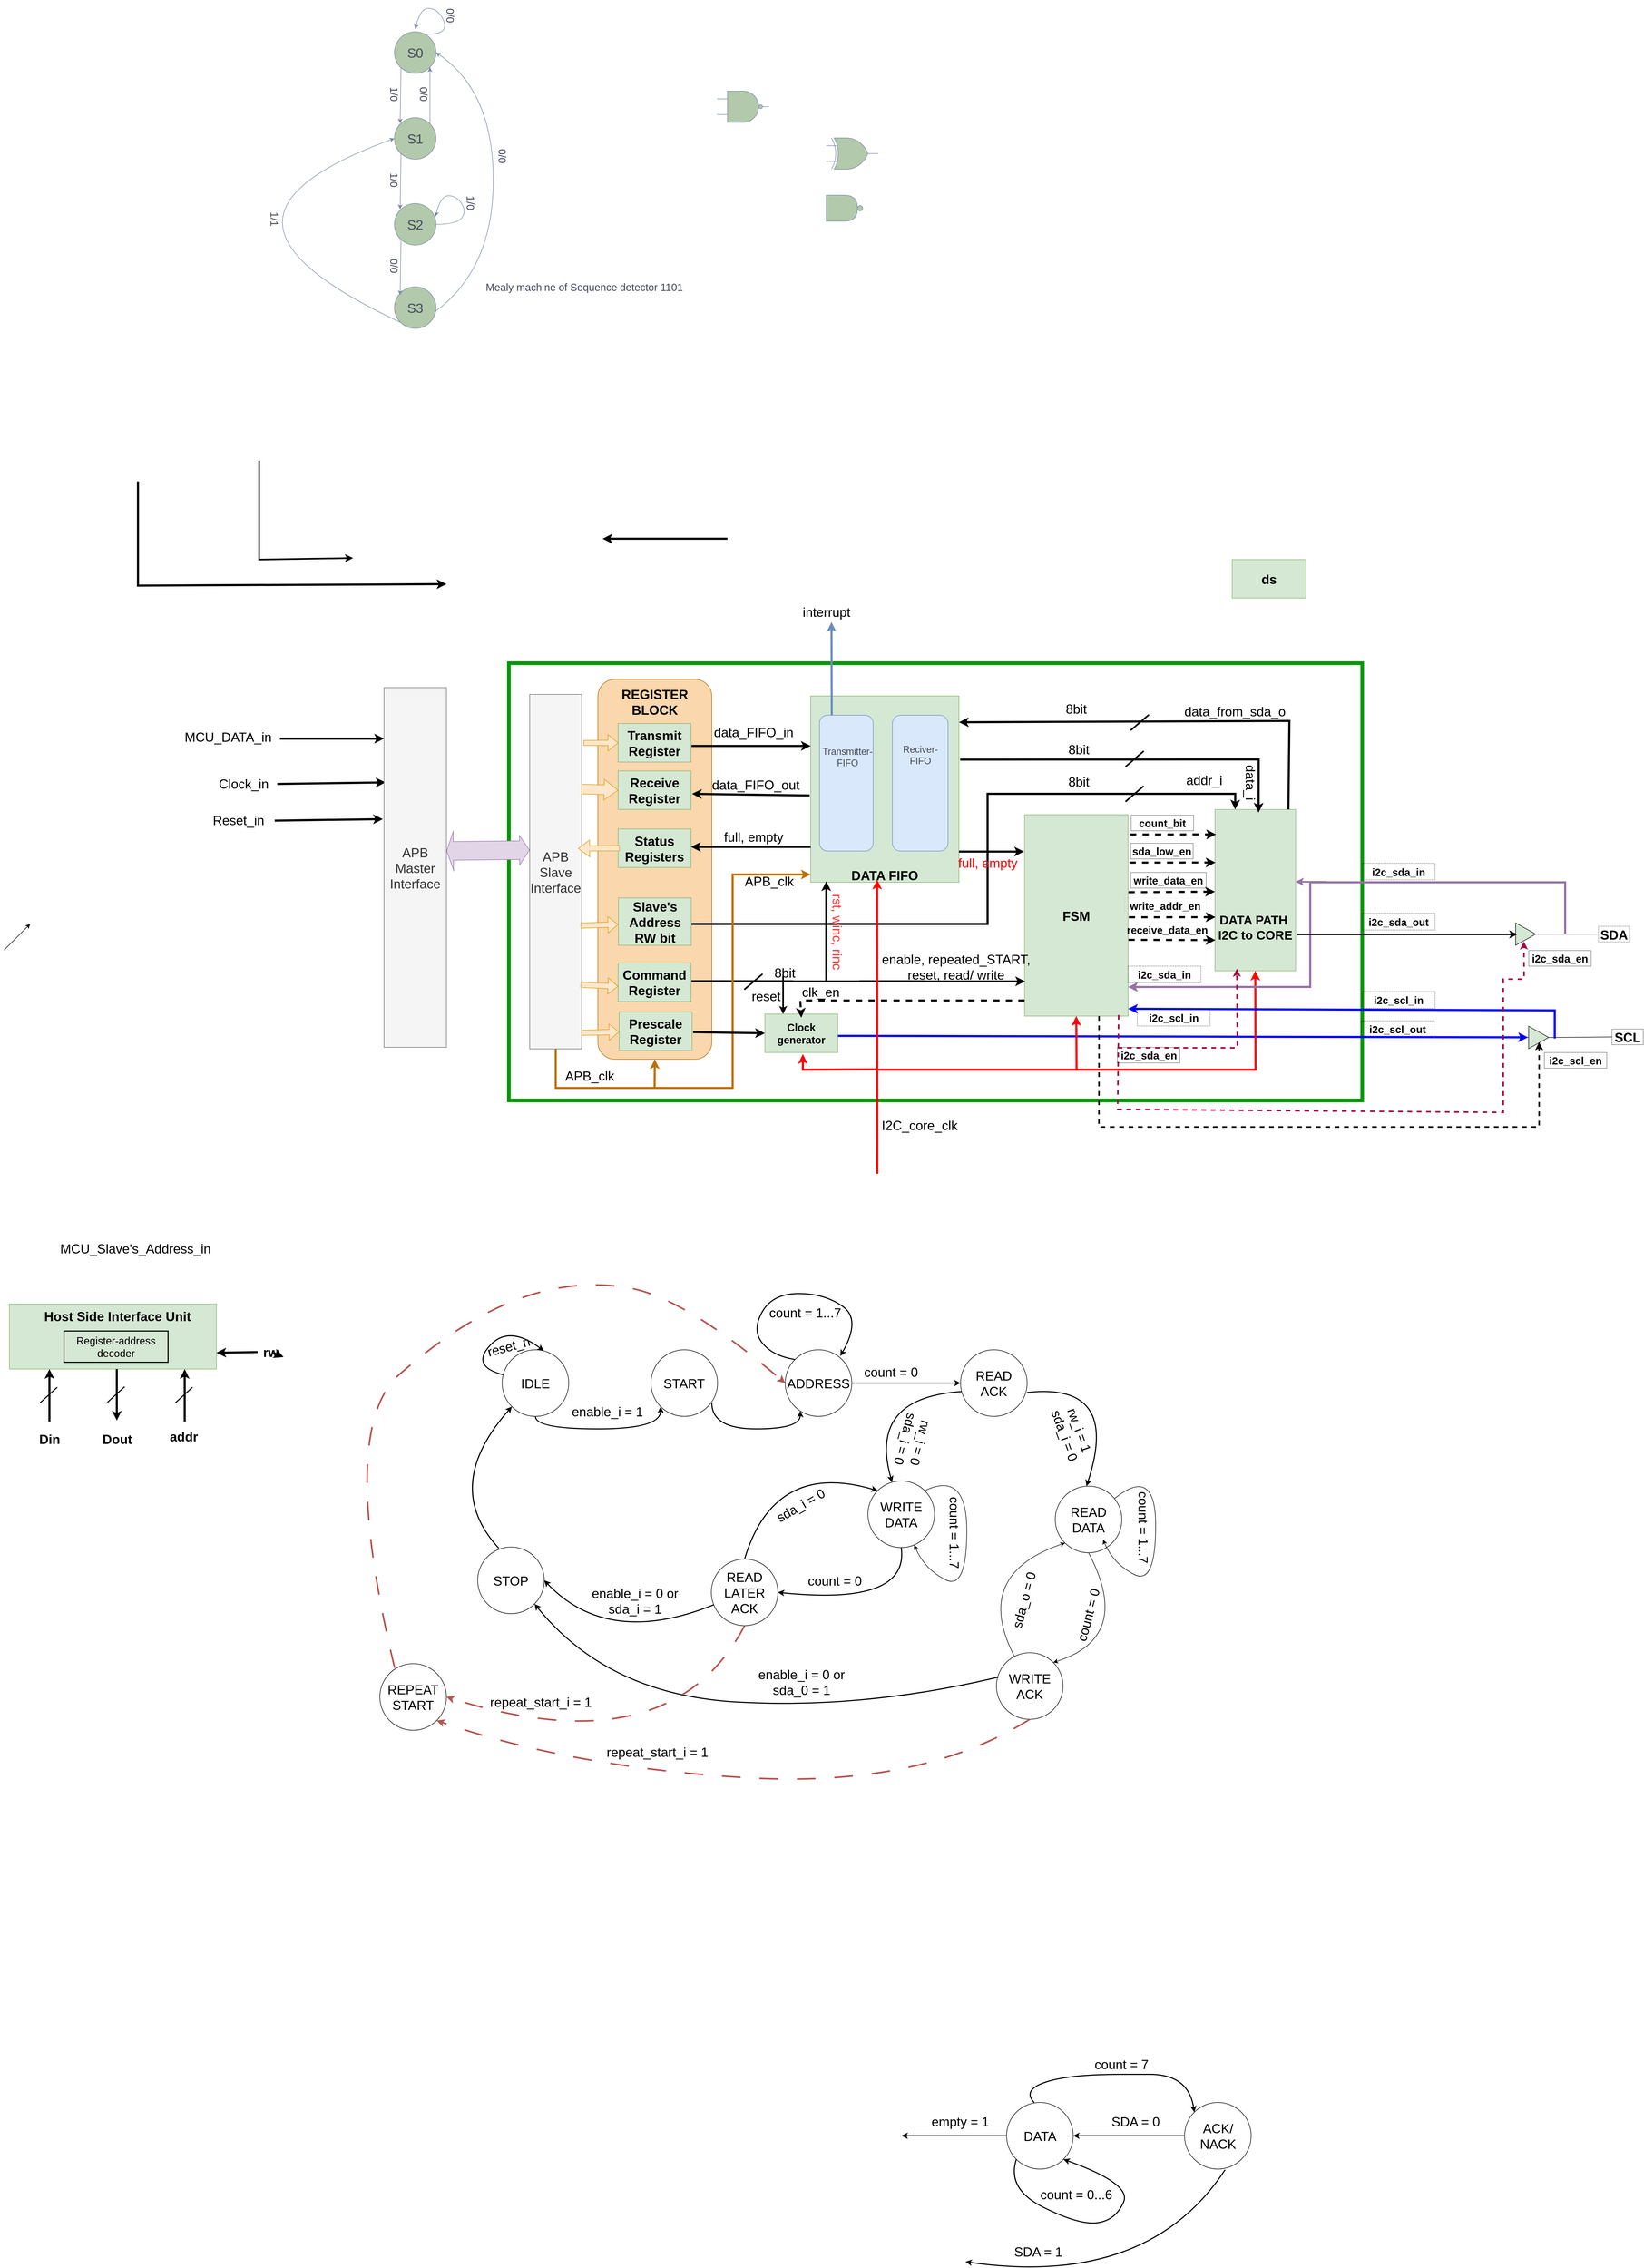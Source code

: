 <mxfile version="22.1.18" type="device">
  <diagram name="Trang-1" id="pc0_SMCpFhRSUeNbsRl_">
    <mxGraphModel dx="4365" dy="4483" grid="1" gridSize="10" guides="1" tooltips="1" connect="1" arrows="1" fold="1" page="1" pageScale="1" pageWidth="2339" pageHeight="3300" math="0" shadow="0">
      <root>
        <mxCell id="0" />
        <mxCell id="1" parent="0" />
        <mxCell id="uphHMgpwfu_c5si8wk-m-4" value="" style="rounded=0;whiteSpace=wrap;html=1;strokeWidth=7;strokeColor=#009900;" parent="1" vertex="1">
          <mxGeometry x="-40" y="1119" width="1640" height="840" as="geometry" />
        </mxCell>
        <mxCell id="j0UZZ1icfNPakO2Ul2Tb-5" value="" style="rounded=1;whiteSpace=wrap;html=1;fillColor=#fad7ac;strokeColor=#b46504;" parent="1" vertex="1">
          <mxGeometry x="131" y="1150" width="219" height="730" as="geometry" />
        </mxCell>
        <mxCell id="uphHMgpwfu_c5si8wk-m-97" value="&lt;font style=&quot;font-size: 24px;&quot;&gt;&lt;br&gt;&lt;br&gt;&lt;br&gt;&lt;br&gt;&lt;br&gt;&lt;b&gt;DATA PATH&amp;nbsp;&lt;br&gt;I2C to CORE&lt;br&gt;&lt;/b&gt;&lt;/font&gt;" style="rounded=0;whiteSpace=wrap;html=1;labelBackgroundColor=none;fillColor=#d5e8d4;strokeColor=#82b366;" parent="1" vertex="1">
          <mxGeometry x="1317" y="1400" width="155" height="310" as="geometry" />
        </mxCell>
        <mxCell id="bBZ-wAXzRBOv0_ZfPute-43" value="" style="rounded=0;whiteSpace=wrap;html=1;" parent="1" vertex="1">
          <mxGeometry x="-883" y="2366" width="180" height="80" as="geometry" />
        </mxCell>
        <mxCell id="bBZ-wAXzRBOv0_ZfPute-6" value="&lt;font style=&quot;font-size: 25px;&quot;&gt;&lt;br&gt;&lt;br&gt;&lt;br&gt;&lt;br&gt;&lt;br&gt;&lt;br&gt;&lt;br&gt;&lt;br&gt;&lt;br&gt;&lt;br&gt;&lt;br&gt;&lt;b&gt;DATA FIFO&lt;/b&gt;&lt;/font&gt;" style="rounded=0;whiteSpace=wrap;html=1;labelBackgroundColor=none;fillColor=#d5e8d4;strokeColor=#82b366;" parent="1" vertex="1">
          <mxGeometry x="540" y="1182" width="285" height="358" as="geometry" />
        </mxCell>
        <mxCell id="Rr5YWh4DMf4vkRN0JD29-5" value="" style="shape=delay;whiteSpace=wrap;html=1;labelBackgroundColor=none;fillColor=#B2C9AB;strokeColor=#788AA3;fontColor=#46495D;" parent="1" vertex="1">
          <mxGeometry x="570" y="220" width="60" height="50" as="geometry" />
        </mxCell>
        <mxCell id="Rr5YWh4DMf4vkRN0JD29-6" value="" style="ellipse;whiteSpace=wrap;html=1;aspect=fixed;labelBackgroundColor=none;fillColor=#B2C9AB;strokeColor=#788AA3;fontColor=#46495D;" parent="1" vertex="1">
          <mxGeometry x="630" y="240" width="10" height="10" as="geometry" />
        </mxCell>
        <mxCell id="Rr5YWh4DMf4vkRN0JD29-7" value="" style="verticalLabelPosition=bottom;shadow=0;dashed=0;align=center;html=1;verticalAlign=top;shape=mxgraph.electrical.logic_gates.logic_gate;operation=xor;labelBackgroundColor=none;fillColor=#B2C9AB;strokeColor=#788AA3;fontColor=#46495D;" parent="1" vertex="1">
          <mxGeometry x="570" y="110" width="100" height="60" as="geometry" />
        </mxCell>
        <mxCell id="YVQRLz4pznDJOpVKvqPq-1" value="" style="ellipse;whiteSpace=wrap;html=1;aspect=fixed;labelBackgroundColor=none;fillColor=#B2C9AB;strokeColor=#788AA3;fontColor=#46495D;" parent="1" vertex="1">
          <mxGeometry x="-260" y="-94" width="80" height="80" as="geometry" />
        </mxCell>
        <mxCell id="YVQRLz4pznDJOpVKvqPq-2" value="&lt;font style=&quot;font-size: 25px;&quot;&gt;S0&lt;/font&gt;" style="text;html=1;strokeColor=none;fillColor=none;align=center;verticalAlign=middle;whiteSpace=wrap;rounded=0;labelBackgroundColor=none;fontColor=#46495D;" parent="1" vertex="1">
          <mxGeometry x="-250" y="-69" width="60" height="30" as="geometry" />
        </mxCell>
        <mxCell id="YVQRLz4pznDJOpVKvqPq-3" value="" style="ellipse;whiteSpace=wrap;html=1;aspect=fixed;labelBackgroundColor=none;fillColor=#B2C9AB;strokeColor=#788AA3;fontColor=#46495D;" parent="1" vertex="1">
          <mxGeometry x="-260" y="71" width="80" height="80" as="geometry" />
        </mxCell>
        <mxCell id="YVQRLz4pznDJOpVKvqPq-4" value="&lt;span style=&quot;font-size: 25px;&quot;&gt;S1&lt;/span&gt;" style="text;html=1;strokeColor=none;fillColor=none;align=center;verticalAlign=middle;whiteSpace=wrap;rounded=0;labelBackgroundColor=none;fontColor=#46495D;" parent="1" vertex="1">
          <mxGeometry x="-250" y="96" width="60" height="30" as="geometry" />
        </mxCell>
        <mxCell id="YVQRLz4pznDJOpVKvqPq-5" value="" style="ellipse;whiteSpace=wrap;html=1;aspect=fixed;labelBackgroundColor=none;fillColor=#B2C9AB;strokeColor=#788AA3;fontColor=#46495D;" parent="1" vertex="1">
          <mxGeometry x="-260" y="236" width="80" height="80" as="geometry" />
        </mxCell>
        <mxCell id="YVQRLz4pznDJOpVKvqPq-6" value="&lt;font style=&quot;font-size: 25px;&quot;&gt;S2&lt;/font&gt;" style="text;html=1;strokeColor=none;fillColor=none;align=center;verticalAlign=middle;whiteSpace=wrap;rounded=0;labelBackgroundColor=none;fontColor=#46495D;" parent="1" vertex="1">
          <mxGeometry x="-250" y="261" width="60" height="30" as="geometry" />
        </mxCell>
        <mxCell id="YVQRLz4pznDJOpVKvqPq-7" value="" style="ellipse;whiteSpace=wrap;html=1;aspect=fixed;labelBackgroundColor=none;fillColor=#B2C9AB;strokeColor=#788AA3;fontColor=#46495D;" parent="1" vertex="1">
          <mxGeometry x="-260" y="396" width="80" height="80" as="geometry" />
        </mxCell>
        <mxCell id="YVQRLz4pznDJOpVKvqPq-8" value="&lt;font style=&quot;font-size: 25px;&quot;&gt;S3&lt;/font&gt;" style="text;html=1;strokeColor=none;fillColor=none;align=center;verticalAlign=middle;whiteSpace=wrap;rounded=0;labelBackgroundColor=none;fontColor=#46495D;" parent="1" vertex="1">
          <mxGeometry x="-250" y="421" width="60" height="30" as="geometry" />
        </mxCell>
        <mxCell id="YVQRLz4pznDJOpVKvqPq-9" value="" style="endArrow=classic;html=1;rounded=0;exitX=0;exitY=1;exitDx=0;exitDy=0;labelBackgroundColor=none;strokeColor=#788AA3;fontColor=default;" parent="1" edge="1">
          <mxGeometry width="50" height="50" relative="1" as="geometry">
            <mxPoint x="-247.284" y="-24.716" as="sourcePoint" />
            <mxPoint x="-249" y="82" as="targetPoint" />
          </mxGeometry>
        </mxCell>
        <mxCell id="YVQRLz4pznDJOpVKvqPq-10" value="&lt;font style=&quot;font-size: 20px;&quot;&gt;1/0&lt;/font&gt;" style="text;html=1;strokeColor=none;fillColor=none;align=center;verticalAlign=middle;whiteSpace=wrap;rounded=0;rotation=90;labelBackgroundColor=none;fontColor=#46495D;" parent="1" vertex="1">
          <mxGeometry x="-290" y="11" width="60" height="30" as="geometry" />
        </mxCell>
        <mxCell id="YVQRLz4pznDJOpVKvqPq-12" value="" style="verticalLabelPosition=bottom;shadow=0;dashed=0;align=center;html=1;verticalAlign=top;shape=mxgraph.electrical.logic_gates.logic_gate;operation=and;negating=1;negSize=0.15;labelBackgroundColor=none;fillColor=#B2C9AB;strokeColor=#788AA3;fontColor=#46495D;" parent="1" vertex="1">
          <mxGeometry x="360" y="20" width="100" height="60" as="geometry" />
        </mxCell>
        <mxCell id="YVQRLz4pznDJOpVKvqPq-13" value="" style="curved=1;endArrow=classic;html=1;rounded=0;labelBackgroundColor=none;strokeColor=#788AA3;fontColor=default;" parent="1" edge="1">
          <mxGeometry width="50" height="50" relative="1" as="geometry">
            <mxPoint x="-200" y="-89" as="sourcePoint" />
            <mxPoint x="-220" y="-99" as="targetPoint" />
            <Array as="points">
              <mxPoint x="-170" y="-89" />
              <mxPoint x="-160" y="-109" />
              <mxPoint x="-180" y="-139" />
              <mxPoint x="-210" y="-139" />
            </Array>
          </mxGeometry>
        </mxCell>
        <mxCell id="YVQRLz4pznDJOpVKvqPq-14" value="&lt;font style=&quot;font-size: 20px;&quot;&gt;0/0&lt;/font&gt;" style="text;html=1;strokeColor=none;fillColor=none;align=center;verticalAlign=middle;whiteSpace=wrap;rounded=0;rotation=90;labelBackgroundColor=none;fontColor=#46495D;" parent="1" vertex="1">
          <mxGeometry x="-182" y="-140" width="60" height="30" as="geometry" />
        </mxCell>
        <mxCell id="YVQRLz4pznDJOpVKvqPq-15" value="" style="endArrow=classic;html=1;rounded=0;curved=1;entryX=1;entryY=1;entryDx=0;entryDy=0;exitX=1;exitY=0;exitDx=0;exitDy=0;labelBackgroundColor=none;strokeColor=#788AA3;fontColor=default;" parent="1" source="YVQRLz4pznDJOpVKvqPq-3" target="YVQRLz4pznDJOpVKvqPq-1" edge="1">
          <mxGeometry width="50" height="50" relative="1" as="geometry">
            <mxPoint x="40" y="61" as="sourcePoint" />
            <mxPoint x="-192" y="82" as="targetPoint" />
          </mxGeometry>
        </mxCell>
        <mxCell id="YVQRLz4pznDJOpVKvqPq-16" value="&lt;font style=&quot;font-size: 20px;&quot;&gt;0/0&lt;/font&gt;" style="text;html=1;strokeColor=none;fillColor=none;align=center;verticalAlign=middle;whiteSpace=wrap;rounded=0;rotation=90;labelBackgroundColor=none;fontColor=#46495D;" parent="1" vertex="1">
          <mxGeometry x="-233" y="11" width="60" height="30" as="geometry" />
        </mxCell>
        <mxCell id="YVQRLz4pznDJOpVKvqPq-17" value="" style="endArrow=classic;html=1;rounded=0;exitX=0;exitY=1;exitDx=0;exitDy=0;labelBackgroundColor=none;strokeColor=#788AA3;fontColor=default;" parent="1" edge="1">
          <mxGeometry width="50" height="50" relative="1" as="geometry">
            <mxPoint x="-247.284" y="140.284" as="sourcePoint" />
            <mxPoint x="-249" y="247" as="targetPoint" />
          </mxGeometry>
        </mxCell>
        <mxCell id="YVQRLz4pznDJOpVKvqPq-18" value="&lt;font style=&quot;font-size: 20px;&quot;&gt;1/0&lt;/font&gt;" style="text;html=1;strokeColor=none;fillColor=none;align=center;verticalAlign=middle;whiteSpace=wrap;rounded=0;rotation=90;labelBackgroundColor=none;fontColor=#46495D;" parent="1" vertex="1">
          <mxGeometry x="-290" y="176" width="60" height="30" as="geometry" />
        </mxCell>
        <mxCell id="YVQRLz4pznDJOpVKvqPq-19" value="" style="endArrow=classic;html=1;rounded=0;exitX=0;exitY=1;exitDx=0;exitDy=0;labelBackgroundColor=none;strokeColor=#788AA3;fontColor=default;" parent="1" edge="1">
          <mxGeometry width="50" height="50" relative="1" as="geometry">
            <mxPoint x="-247.284" y="305.284" as="sourcePoint" />
            <mxPoint x="-249" y="412" as="targetPoint" />
          </mxGeometry>
        </mxCell>
        <mxCell id="YVQRLz4pznDJOpVKvqPq-20" value="&lt;font style=&quot;font-size: 20px;&quot;&gt;0/0&lt;/font&gt;" style="text;html=1;strokeColor=none;fillColor=none;align=center;verticalAlign=middle;whiteSpace=wrap;rounded=0;rotation=90;labelBackgroundColor=none;fontColor=#46495D;" parent="1" vertex="1">
          <mxGeometry x="-290" y="341" width="60" height="30" as="geometry" />
        </mxCell>
        <mxCell id="YVQRLz4pznDJOpVKvqPq-21" value="" style="curved=1;endArrow=classic;html=1;rounded=0;exitX=1;exitY=0.5;exitDx=0;exitDy=0;labelBackgroundColor=none;strokeColor=#788AA3;fontColor=default;" parent="1" source="YVQRLz4pznDJOpVKvqPq-5" edge="1">
          <mxGeometry width="50" height="50" relative="1" as="geometry">
            <mxPoint x="-161" y="271" as="sourcePoint" />
            <mxPoint x="-181" y="261" as="targetPoint" />
            <Array as="points">
              <mxPoint x="-140" y="276" />
              <mxPoint x="-121" y="251" />
              <mxPoint x="-141" y="221" />
              <mxPoint x="-171" y="221" />
            </Array>
          </mxGeometry>
        </mxCell>
        <mxCell id="YVQRLz4pznDJOpVKvqPq-22" value="&lt;font style=&quot;font-size: 20px;&quot;&gt;1/0&lt;/font&gt;" style="text;html=1;strokeColor=none;fillColor=none;align=center;verticalAlign=middle;whiteSpace=wrap;rounded=0;rotation=90;labelBackgroundColor=none;fontColor=#46495D;" parent="1" vertex="1">
          <mxGeometry x="-143" y="220" width="60" height="30" as="geometry" />
        </mxCell>
        <mxCell id="YVQRLz4pznDJOpVKvqPq-23" value="" style="curved=1;endArrow=classic;html=1;rounded=0;exitX=0;exitY=1;exitDx=0;exitDy=0;entryX=0;entryY=0.5;entryDx=0;entryDy=0;labelBackgroundColor=none;strokeColor=#788AA3;fontColor=default;" parent="1" source="YVQRLz4pznDJOpVKvqPq-7" target="YVQRLz4pznDJOpVKvqPq-3" edge="1">
          <mxGeometry width="50" height="50" relative="1" as="geometry">
            <mxPoint x="-60" y="211" as="sourcePoint" />
            <mxPoint x="-420" y="91" as="targetPoint" />
            <Array as="points">
              <mxPoint x="-470" y="361" />
              <mxPoint x="-480" y="191" />
            </Array>
          </mxGeometry>
        </mxCell>
        <mxCell id="YVQRLz4pznDJOpVKvqPq-24" value="&lt;font style=&quot;font-size: 20px;&quot;&gt;1/1&lt;/font&gt;" style="text;html=1;strokeColor=none;fillColor=none;align=center;verticalAlign=middle;whiteSpace=wrap;rounded=0;rotation=90;labelBackgroundColor=none;fontColor=#46495D;" parent="1" vertex="1">
          <mxGeometry x="-520" y="251" width="60" height="30" as="geometry" />
        </mxCell>
        <mxCell id="YVQRLz4pznDJOpVKvqPq-25" value="" style="curved=1;endArrow=classic;html=1;rounded=0;exitX=0.988;exitY=0.588;exitDx=0;exitDy=0;entryX=1;entryY=0.5;entryDx=0;entryDy=0;exitPerimeter=0;labelBackgroundColor=none;strokeColor=#788AA3;fontColor=default;" parent="1" source="YVQRLz4pznDJOpVKvqPq-7" target="YVQRLz4pznDJOpVKvqPq-1" edge="1">
          <mxGeometry width="50" height="50" relative="1" as="geometry">
            <mxPoint x="-128" y="474" as="sourcePoint" />
            <mxPoint x="-140" y="121" as="targetPoint" />
            <Array as="points">
              <mxPoint x="-70" y="361" />
              <mxPoint x="-70" y="21" />
            </Array>
          </mxGeometry>
        </mxCell>
        <mxCell id="YVQRLz4pznDJOpVKvqPq-27" value="&lt;font style=&quot;font-size: 20px;&quot;&gt;0/0&lt;/font&gt;" style="text;html=1;strokeColor=none;fillColor=none;align=center;verticalAlign=middle;whiteSpace=wrap;rounded=0;rotation=90;labelBackgroundColor=none;fontColor=#46495D;" parent="1" vertex="1">
          <mxGeometry x="-82" y="130" width="60" height="30" as="geometry" />
        </mxCell>
        <mxCell id="YVQRLz4pznDJOpVKvqPq-29" value="&lt;span style=&quot;font-size: 20px;&quot;&gt;Mealy machine of Sequence detector 1101&lt;/span&gt;" style="text;html=1;strokeColor=none;fillColor=none;align=center;verticalAlign=middle;whiteSpace=wrap;rounded=0;rotation=0;labelBackgroundColor=none;fontColor=#46495D;" parent="1" vertex="1">
          <mxGeometry x="-120" y="381" width="450" height="30" as="geometry" />
        </mxCell>
        <mxCell id="bBZ-wAXzRBOv0_ZfPute-4" value="" style="rounded=1;whiteSpace=wrap;html=1;direction=south;labelBackgroundColor=none;fillColor=#dae8fc;strokeColor=#6c8ebf;" parent="1" vertex="1">
          <mxGeometry x="557" y="1219" width="103" height="261" as="geometry" />
        </mxCell>
        <mxCell id="bBZ-wAXzRBOv0_ZfPute-5" value="" style="rounded=1;whiteSpace=wrap;html=1;direction=south;labelBackgroundColor=none;fillColor=#dae8fc;strokeColor=#6c8ebf;" parent="1" vertex="1">
          <mxGeometry x="697" y="1219" width="107" height="261" as="geometry" />
        </mxCell>
        <mxCell id="bBZ-wAXzRBOv0_ZfPute-7" value="&lt;font style=&quot;font-size: 18px;&quot;&gt;Transmitter-FIFO&lt;/font&gt;" style="text;html=1;strokeColor=none;fillColor=none;align=center;verticalAlign=middle;whiteSpace=wrap;rounded=0;labelBackgroundColor=none;fontColor=#46495D;" parent="1" vertex="1">
          <mxGeometry x="558" y="1264" width="106" height="72" as="geometry" />
        </mxCell>
        <mxCell id="bBZ-wAXzRBOv0_ZfPute-8" value="&lt;font style=&quot;font-size: 18px;&quot;&gt;Reciver-FIFO&lt;/font&gt;" style="text;html=1;strokeColor=none;fillColor=none;align=center;verticalAlign=middle;whiteSpace=wrap;rounded=0;labelBackgroundColor=none;fontColor=#46495D;" parent="1" vertex="1">
          <mxGeometry x="698" y="1260" width="106" height="72" as="geometry" />
        </mxCell>
        <mxCell id="bBZ-wAXzRBOv0_ZfPute-10" value="&lt;font style=&quot;font-size: 25px;&quot;&gt;&lt;b&gt;FSM&lt;/b&gt;&lt;/font&gt;" style="rounded=0;whiteSpace=wrap;html=1;labelBackgroundColor=none;fillColor=#d5e8d4;strokeColor=#82b366;" parent="1" vertex="1">
          <mxGeometry x="951" y="1410" width="199" height="387" as="geometry" />
        </mxCell>
        <mxCell id="bBZ-wAXzRBOv0_ZfPute-11" value="" style="rounded=0;whiteSpace=wrap;html=1;labelBackgroundColor=none;fillColor=#d5e8d4;strokeColor=#82b366;" parent="1" vertex="1">
          <mxGeometry x="-1000" y="2350" width="398" height="125" as="geometry" />
        </mxCell>
        <mxCell id="bBZ-wAXzRBOv0_ZfPute-15" value="" style="verticalLabelPosition=bottom;shadow=0;dashed=0;align=center;html=1;verticalAlign=top;shape=mxgraph.electrical.logic_gates.buffer2;fillColor=#d5e8d4;strokeColor=#000000;" parent="1" vertex="1">
          <mxGeometry x="1882" y="1618" width="64" height="43" as="geometry" />
        </mxCell>
        <mxCell id="bBZ-wAXzRBOv0_ZfPute-23" value="" style="verticalLabelPosition=bottom;shadow=0;dashed=0;align=center;html=1;verticalAlign=top;shape=mxgraph.electrical.logic_gates.buffer2;fillColor=#d5e8d4;strokeColor=#000000;" parent="1" vertex="1">
          <mxGeometry x="1907" y="1816.5" width="64" height="43" as="geometry" />
        </mxCell>
        <mxCell id="bBZ-wAXzRBOv0_ZfPute-33" value="&lt;font style=&quot;font-size: 25px;&quot;&gt;&lt;b&gt;SDA&lt;/b&gt;&lt;/font&gt;" style="text;html=1;strokeColor=#000000;fillColor=none;align=center;verticalAlign=middle;whiteSpace=wrap;rounded=0;dashed=1;dashPattern=1 2;" parent="1" vertex="1">
          <mxGeometry x="2054" y="1624.5" width="60" height="30" as="geometry" />
        </mxCell>
        <mxCell id="bBZ-wAXzRBOv0_ZfPute-34" value="&lt;font style=&quot;font-size: 25px;&quot;&gt;&lt;b&gt;SCL&lt;/b&gt;&lt;/font&gt;" style="text;html=1;strokeColor=#000000;fillColor=none;align=center;verticalAlign=middle;whiteSpace=wrap;rounded=0;dashed=1;dashPattern=1 1;" parent="1" vertex="1">
          <mxGeometry x="2080" y="1822" width="60" height="30" as="geometry" />
        </mxCell>
        <mxCell id="bBZ-wAXzRBOv0_ZfPute-42" value="&lt;font style=&quot;font-size: 20px;&quot;&gt;Register-address decoder&lt;/font&gt;" style="text;html=1;strokeColor=default;fillColor=none;align=center;verticalAlign=middle;whiteSpace=wrap;rounded=0;strokeWidth=2;" parent="1" vertex="1">
          <mxGeometry x="-895" y="2402" width="200" height="60" as="geometry" />
        </mxCell>
        <mxCell id="bBZ-wAXzRBOv0_ZfPute-44" value="&lt;font style=&quot;font-size: 25px;&quot;&gt;&lt;b&gt;Host Side Interface Unit&lt;/b&gt;&lt;/font&gt;" style="text;html=1;strokeColor=none;fillColor=none;align=center;verticalAlign=middle;whiteSpace=wrap;rounded=0;" parent="1" vertex="1">
          <mxGeometry x="-941" y="2358" width="298" height="30" as="geometry" />
        </mxCell>
        <mxCell id="bBZ-wAXzRBOv0_ZfPute-45" value="" style="endArrow=classic;html=1;rounded=0;strokeWidth=4;" parent="1" edge="1">
          <mxGeometry width="50" height="50" relative="1" as="geometry">
            <mxPoint x="-923" y="2576" as="sourcePoint" />
            <mxPoint x="-923" y="2475" as="targetPoint" />
          </mxGeometry>
        </mxCell>
        <mxCell id="bBZ-wAXzRBOv0_ZfPute-46" value="" style="endArrow=none;html=1;rounded=0;strokeWidth=2;" parent="1" edge="1">
          <mxGeometry width="50" height="50" relative="1" as="geometry">
            <mxPoint x="-941" y="2540" as="sourcePoint" />
            <mxPoint x="-908" y="2510" as="targetPoint" />
          </mxGeometry>
        </mxCell>
        <mxCell id="bBZ-wAXzRBOv0_ZfPute-47" value="" style="endArrow=classic;html=1;rounded=0;strokeWidth=4;" parent="1" edge="1">
          <mxGeometry width="50" height="50" relative="1" as="geometry">
            <mxPoint x="-663" y="2576" as="sourcePoint" />
            <mxPoint x="-663" y="2475" as="targetPoint" />
          </mxGeometry>
        </mxCell>
        <mxCell id="bBZ-wAXzRBOv0_ZfPute-48" value="" style="endArrow=none;html=1;rounded=0;strokeWidth=2;" parent="1" edge="1">
          <mxGeometry width="50" height="50" relative="1" as="geometry">
            <mxPoint x="-681" y="2540" as="sourcePoint" />
            <mxPoint x="-648" y="2510" as="targetPoint" />
          </mxGeometry>
        </mxCell>
        <mxCell id="bBZ-wAXzRBOv0_ZfPute-49" value="" style="endArrow=classic;html=1;rounded=0;strokeWidth=4;movable=1;resizable=1;rotatable=1;deletable=1;editable=1;locked=0;connectable=1;" parent="1" edge="1">
          <mxGeometry width="50" height="50" relative="1" as="geometry">
            <mxPoint x="-793.5" y="2475" as="sourcePoint" />
            <mxPoint x="-793.5" y="2574" as="targetPoint" />
          </mxGeometry>
        </mxCell>
        <mxCell id="bBZ-wAXzRBOv0_ZfPute-50" value="" style="endArrow=none;html=1;rounded=0;strokeWidth=2;movable=1;resizable=1;rotatable=1;deletable=1;editable=1;locked=0;connectable=1;" parent="1" edge="1">
          <mxGeometry width="50" height="50" relative="1" as="geometry">
            <mxPoint x="-811.5" y="2539" as="sourcePoint" />
            <mxPoint x="-778.5" y="2509" as="targetPoint" />
          </mxGeometry>
        </mxCell>
        <mxCell id="bBZ-wAXzRBOv0_ZfPute-52" value="" style="endArrow=classic;html=1;rounded=0;strokeWidth=4;entryX=1;entryY=0.75;entryDx=0;entryDy=0;" parent="1" source="bBZ-wAXzRBOv0_ZfPute-54" target="bBZ-wAXzRBOv0_ZfPute-11" edge="1">
          <mxGeometry width="50" height="50" relative="1" as="geometry">
            <mxPoint x="-493" y="2444" as="sourcePoint" />
            <mxPoint x="-547.5" y="2449" as="targetPoint" />
          </mxGeometry>
        </mxCell>
        <mxCell id="uphHMgpwfu_c5si8wk-m-1" value="" style="endArrow=classic;html=1;rounded=0;" parent="1" edge="1">
          <mxGeometry width="50" height="50" relative="1" as="geometry">
            <mxPoint x="-1010" y="1670" as="sourcePoint" />
            <mxPoint x="-960" y="1620" as="targetPoint" />
          </mxGeometry>
        </mxCell>
        <mxCell id="uphHMgpwfu_c5si8wk-m-2" value="&lt;b&gt;&lt;font style=&quot;font-size: 25px;&quot;&gt;Din&lt;/font&gt;&lt;/b&gt;" style="text;html=1;align=center;verticalAlign=middle;resizable=0;points=[];autosize=1;strokeColor=none;fillColor=none;" parent="1" vertex="1">
          <mxGeometry x="-953" y="2589" width="60" height="40" as="geometry" />
        </mxCell>
        <mxCell id="uphHMgpwfu_c5si8wk-m-5" value="&lt;b&gt;&lt;font style=&quot;font-size: 25px;&quot;&gt;Dout&lt;/font&gt;&lt;/b&gt;" style="text;html=1;align=center;verticalAlign=middle;resizable=0;points=[];autosize=1;strokeColor=none;fillColor=none;" parent="1" vertex="1">
          <mxGeometry x="-833" y="2589" width="80" height="40" as="geometry" />
        </mxCell>
        <mxCell id="uphHMgpwfu_c5si8wk-m-6" value="&lt;b&gt;&lt;font style=&quot;font-size: 25px;&quot;&gt;addr&lt;/font&gt;&lt;/b&gt;" style="text;html=1;align=center;verticalAlign=middle;resizable=0;points=[];autosize=1;strokeColor=none;fillColor=none;" parent="1" vertex="1">
          <mxGeometry x="-705" y="2584" width="80" height="40" as="geometry" />
        </mxCell>
        <mxCell id="uphHMgpwfu_c5si8wk-m-9" value="&lt;font size=&quot;1&quot; style=&quot;&quot;&gt;&lt;b style=&quot;font-size: 20px;&quot;&gt;i2c_sda_out&lt;/b&gt;&lt;/font&gt;" style="text;html=1;strokeColor=#000000;fillColor=none;align=center;verticalAlign=middle;whiteSpace=wrap;rounded=0;dashed=1;dashPattern=1 2;" parent="1" vertex="1">
          <mxGeometry x="1600" y="1599.5" width="140" height="32" as="geometry" />
        </mxCell>
        <mxCell id="uphHMgpwfu_c5si8wk-m-10" value="&lt;font size=&quot;1&quot; style=&quot;&quot;&gt;&lt;b style=&quot;font-size: 20px;&quot;&gt;i2c_scl_out&lt;/b&gt;&lt;/font&gt;" style="text;html=1;strokeColor=#000000;fillColor=none;align=center;verticalAlign=middle;whiteSpace=wrap;rounded=0;dashed=1;dashPattern=1 2;" parent="1" vertex="1">
          <mxGeometry x="1598" y="1806" width="140" height="32" as="geometry" />
        </mxCell>
        <mxCell id="uphHMgpwfu_c5si8wk-m-14" value="&lt;font size=&quot;1&quot; style=&quot;&quot;&gt;&lt;b style=&quot;font-size: 20px;&quot;&gt;receive_data_en&lt;/b&gt;&lt;/font&gt;" style="text;html=1;strokeColor=#000000;fillColor=none;align=center;verticalAlign=middle;whiteSpace=wrap;rounded=0;dashed=1;dashPattern=1 1;strokeWidth=0;" parent="1" vertex="1">
          <mxGeometry x="1167.5" y="1616" width="115" height="30" as="geometry" />
        </mxCell>
        <mxCell id="uphHMgpwfu_c5si8wk-m-15" value="&lt;font size=&quot;1&quot; style=&quot;&quot;&gt;&lt;b style=&quot;font-size: 20px;&quot;&gt;write_data_en&lt;/b&gt;&lt;/font&gt;" style="text;html=1;strokeColor=#000000;fillColor=none;align=center;verticalAlign=middle;whiteSpace=wrap;rounded=0;dashed=1;dashPattern=1 1;" parent="1" vertex="1">
          <mxGeometry x="1155" y="1521" width="145" height="30" as="geometry" />
        </mxCell>
        <mxCell id="uphHMgpwfu_c5si8wk-m-18" value="" style="endArrow=classic;html=1;rounded=0;strokeWidth=4;" parent="1" edge="1">
          <mxGeometry width="50" height="50" relative="1" as="geometry">
            <mxPoint x="-480" y="1264" as="sourcePoint" />
            <mxPoint x="-280" y="1264" as="targetPoint" />
          </mxGeometry>
        </mxCell>
        <mxCell id="uphHMgpwfu_c5si8wk-m-25" value="&lt;font style=&quot;font-size: 25px;&quot;&gt;MCU_Slave&#39;s_Address_in&lt;/font&gt;" style="text;html=1;align=center;verticalAlign=middle;resizable=0;points=[];autosize=1;strokeColor=none;fillColor=none;" parent="1" vertex="1">
          <mxGeometry x="-913" y="2223" width="310" height="40" as="geometry" />
        </mxCell>
        <mxCell id="uphHMgpwfu_c5si8wk-m-26" value="&lt;font style=&quot;font-size: 25px;&quot;&gt;Clock_in&lt;/font&gt;" style="text;html=1;align=center;verticalAlign=middle;resizable=0;points=[];autosize=1;strokeColor=none;fillColor=none;" parent="1" vertex="1">
          <mxGeometry x="-610" y="1329.5" width="120" height="40" as="geometry" />
        </mxCell>
        <mxCell id="uphHMgpwfu_c5si8wk-m-27" value="" style="endArrow=classic;html=1;rounded=0;strokeWidth=4;entryX=0.006;entryY=0.891;entryDx=0;entryDy=0;entryPerimeter=0;" parent="1" edge="1">
          <mxGeometry width="50" height="50" relative="1" as="geometry">
            <mxPoint x="-485" y="1350.94" as="sourcePoint" />
            <mxPoint x="-277.206" y="1348.051" as="targetPoint" />
          </mxGeometry>
        </mxCell>
        <mxCell id="uphHMgpwfu_c5si8wk-m-28" value="&lt;font style=&quot;font-size: 25px;&quot;&gt;Reset_in&lt;/font&gt;" style="text;html=1;align=center;verticalAlign=middle;resizable=0;points=[];autosize=1;strokeColor=none;fillColor=none;" parent="1" vertex="1">
          <mxGeometry x="-620" y="1400" width="120" height="40" as="geometry" />
        </mxCell>
        <mxCell id="uphHMgpwfu_c5si8wk-m-29" value="" style="endArrow=classic;html=1;rounded=0;strokeWidth=4;entryX=0.006;entryY=0.891;entryDx=0;entryDy=0;entryPerimeter=0;" parent="1" edge="1">
          <mxGeometry width="50" height="50" relative="1" as="geometry">
            <mxPoint x="-490" y="1421.44" as="sourcePoint" />
            <mxPoint x="-282.206" y="1418.551" as="targetPoint" />
          </mxGeometry>
        </mxCell>
        <mxCell id="uphHMgpwfu_c5si8wk-m-30" value="" style="endArrow=classic;html=1;rounded=0;strokeWidth=4;exitX=0;exitY=0.75;exitDx=0;exitDy=0;fillColor=#dae8fc;strokeColor=#6c8ebf;" parent="1" edge="1">
          <mxGeometry width="50" height="50" relative="1" as="geometry">
            <mxPoint x="580.5" y="1219" as="sourcePoint" />
            <mxPoint x="580" y="1040" as="targetPoint" />
          </mxGeometry>
        </mxCell>
        <mxCell id="uphHMgpwfu_c5si8wk-m-31" value="&lt;font style=&quot;font-size: 25px;&quot;&gt;interrupt&lt;/font&gt;" style="text;html=1;align=center;verticalAlign=middle;resizable=0;points=[];autosize=1;strokeColor=none;fillColor=none;" parent="1" vertex="1">
          <mxGeometry x="510" y="1000" width="120" height="40" as="geometry" />
        </mxCell>
        <mxCell id="uphHMgpwfu_c5si8wk-m-36" value="" style="endArrow=classic;html=1;rounded=0;strokeWidth=4;fillColor=#1ba1e2;strokeColor=#0000FF;entryX=0.18;entryY=0.496;entryDx=0;entryDy=0;entryPerimeter=0;" parent="1" target="bBZ-wAXzRBOv0_ZfPute-23" edge="1">
          <mxGeometry width="50" height="50" relative="1" as="geometry">
            <mxPoint x="592" y="1834.944" as="sourcePoint" />
            <mxPoint x="1768" y="1840" as="targetPoint" />
          </mxGeometry>
        </mxCell>
        <mxCell id="uphHMgpwfu_c5si8wk-m-38" value="" style="endArrow=classic;html=1;rounded=0;strokeWidth=4;entryX=0.006;entryY=0.891;entryDx=0;entryDy=0;entryPerimeter=0;" parent="1" edge="1">
          <mxGeometry width="50" height="50" relative="1" as="geometry">
            <mxPoint x="-752.79" y="770" as="sourcePoint" />
            <mxPoint x="-159.996" y="967.111" as="targetPoint" />
            <Array as="points">
              <mxPoint x="-752.79" y="970" />
            </Array>
          </mxGeometry>
        </mxCell>
        <mxCell id="uphHMgpwfu_c5si8wk-m-45" style="edgeStyle=orthogonalEdgeStyle;rounded=0;orthogonalLoop=1;jettySize=auto;html=1;entryX=0;entryY=1;entryDx=0;entryDy=0;strokeWidth=2;curved=1;" parent="1" source="uphHMgpwfu_c5si8wk-m-39" target="uphHMgpwfu_c5si8wk-m-40" edge="1">
          <mxGeometry relative="1" as="geometry">
            <Array as="points">
              <mxPoint x="11" y="2590" />
              <mxPoint x="252" y="2590" />
            </Array>
          </mxGeometry>
        </mxCell>
        <mxCell id="uphHMgpwfu_c5si8wk-m-39" value="&lt;font style=&quot;font-size: 25px;&quot;&gt;IDLE&lt;/font&gt;" style="ellipse;whiteSpace=wrap;html=1;aspect=fixed;" parent="1" vertex="1">
          <mxGeometry x="-53" y="2438" width="128" height="128" as="geometry" />
        </mxCell>
        <mxCell id="uphHMgpwfu_c5si8wk-m-46" style="edgeStyle=orthogonalEdgeStyle;rounded=0;orthogonalLoop=1;jettySize=auto;html=1;strokeWidth=2;curved=1;" parent="1" target="uphHMgpwfu_c5si8wk-m-41" edge="1">
          <mxGeometry relative="1" as="geometry">
            <mxPoint x="350.0" y="2540" as="sourcePoint" />
            <mxPoint x="480.0" y="2540" as="targetPoint" />
            <Array as="points">
              <mxPoint x="350" y="2590" />
              <mxPoint x="520" y="2590" />
            </Array>
          </mxGeometry>
        </mxCell>
        <mxCell id="uphHMgpwfu_c5si8wk-m-40" value="&lt;font style=&quot;font-size: 25px;&quot;&gt;START&lt;/font&gt;" style="ellipse;whiteSpace=wrap;html=1;aspect=fixed;" parent="1" vertex="1">
          <mxGeometry x="233" y="2438" width="128" height="128" as="geometry" />
        </mxCell>
        <mxCell id="uphHMgpwfu_c5si8wk-m-56" style="edgeStyle=orthogonalEdgeStyle;rounded=0;orthogonalLoop=1;jettySize=auto;html=1;entryX=0;entryY=0.5;entryDx=0;entryDy=0;strokeWidth=2;" parent="1" source="uphHMgpwfu_c5si8wk-m-41" target="uphHMgpwfu_c5si8wk-m-42" edge="1">
          <mxGeometry relative="1" as="geometry" />
        </mxCell>
        <mxCell id="uphHMgpwfu_c5si8wk-m-41" value="&lt;span style=&quot;font-size: 25px;&quot;&gt;ADDRESS&lt;/span&gt;" style="ellipse;whiteSpace=wrap;html=1;aspect=fixed;" parent="1" vertex="1">
          <mxGeometry x="491" y="2438" width="128" height="128" as="geometry" />
        </mxCell>
        <mxCell id="uphHMgpwfu_c5si8wk-m-42" value="&lt;font style=&quot;font-size: 25px;&quot;&gt;READ&lt;br&gt;ACK&lt;br&gt;&lt;/font&gt;" style="ellipse;whiteSpace=wrap;html=1;aspect=fixed;" parent="1" vertex="1">
          <mxGeometry x="828" y="2438" width="128" height="128" as="geometry" />
        </mxCell>
        <mxCell id="uphHMgpwfu_c5si8wk-m-43" value="" style="curved=1;endArrow=classic;html=1;rounded=0;entryX=0.625;entryY=0.016;entryDx=0;entryDy=0;entryPerimeter=0;strokeWidth=2;" parent="1" source="uphHMgpwfu_c5si8wk-m-39" target="uphHMgpwfu_c5si8wk-m-39" edge="1">
          <mxGeometry width="50" height="50" relative="1" as="geometry">
            <mxPoint x="-43" y="2420" as="sourcePoint" />
            <mxPoint x="-73" y="2320" as="targetPoint" />
            <Array as="points">
              <mxPoint x="-113" y="2470" />
              <mxPoint x="-40" y="2390" />
            </Array>
          </mxGeometry>
        </mxCell>
        <mxCell id="uphHMgpwfu_c5si8wk-m-44" value="&lt;font style=&quot;font-size: 25px;&quot;&gt;reset_n&lt;/font&gt;" style="text;html=1;align=center;verticalAlign=middle;resizable=0;points=[];autosize=1;strokeColor=none;fillColor=none;rotation=-15;" parent="1" vertex="1">
          <mxGeometry x="-96" y="2411" width="110" height="40" as="geometry" />
        </mxCell>
        <mxCell id="uphHMgpwfu_c5si8wk-m-47" value="" style="curved=1;endArrow=classic;html=1;rounded=0;entryX=0.625;entryY=0.016;entryDx=0;entryDy=0;entryPerimeter=0;strokeWidth=2;exitX=0;exitY=0;exitDx=0;exitDy=0;" parent="1" source="uphHMgpwfu_c5si8wk-m-41" edge="1">
          <mxGeometry width="50" height="50" relative="1" as="geometry">
            <mxPoint x="527" y="2430" as="sourcePoint" />
            <mxPoint x="597" y="2450" as="targetPoint" />
            <Array as="points">
              <mxPoint x="467" y="2450" />
              <mxPoint x="427" y="2400" />
              <mxPoint x="467" y="2330" />
              <mxPoint x="567" y="2330" />
              <mxPoint x="637" y="2380" />
            </Array>
          </mxGeometry>
        </mxCell>
        <mxCell id="uphHMgpwfu_c5si8wk-m-55" style="edgeStyle=orthogonalEdgeStyle;rounded=0;orthogonalLoop=1;jettySize=auto;html=1;strokeWidth=2;" parent="1" source="uphHMgpwfu_c5si8wk-m-49" target="uphHMgpwfu_c5si8wk-m-52" edge="1">
          <mxGeometry relative="1" as="geometry" />
        </mxCell>
        <mxCell id="uphHMgpwfu_c5si8wk-m-49" value="&lt;font style=&quot;font-size: 25px;&quot;&gt;ACK/&lt;br&gt;NACK&lt;br&gt;&lt;/font&gt;" style="ellipse;whiteSpace=wrap;html=1;aspect=fixed;" parent="1" vertex="1">
          <mxGeometry x="1258.5" y="3884" width="128" height="128" as="geometry" />
        </mxCell>
        <mxCell id="uphHMgpwfu_c5si8wk-m-59" style="edgeStyle=orthogonalEdgeStyle;rounded=0;orthogonalLoop=1;jettySize=auto;html=1;strokeWidth=2;" parent="1" source="uphHMgpwfu_c5si8wk-m-52" edge="1">
          <mxGeometry relative="1" as="geometry">
            <mxPoint x="714.5" y="3948.0" as="targetPoint" />
          </mxGeometry>
        </mxCell>
        <mxCell id="uphHMgpwfu_c5si8wk-m-52" value="&lt;span style=&quot;font-size: 25px;&quot;&gt;DATA&lt;/span&gt;" style="ellipse;whiteSpace=wrap;html=1;aspect=fixed;" parent="1" vertex="1">
          <mxGeometry x="916.5" y="3884" width="128" height="128" as="geometry" />
        </mxCell>
        <mxCell id="uphHMgpwfu_c5si8wk-m-54" value="" style="curved=1;endArrow=classic;html=1;rounded=0;entryX=1;entryY=1;entryDx=0;entryDy=0;exitX=0;exitY=1;exitDx=0;exitDy=0;strokeWidth=2;" parent="1" source="uphHMgpwfu_c5si8wk-m-52" target="uphHMgpwfu_c5si8wk-m-52" edge="1">
          <mxGeometry width="50" height="50" relative="1" as="geometry">
            <mxPoint x="1006.5" y="4180" as="sourcePoint" />
            <mxPoint x="1056.5" y="4130" as="targetPoint" />
            <Array as="points">
              <mxPoint x="916.5" y="4050" />
              <mxPoint x="1056.5" y="4120" />
              <mxPoint x="1126.5" y="4110" />
              <mxPoint x="1156.5" y="4040" />
            </Array>
          </mxGeometry>
        </mxCell>
        <mxCell id="uphHMgpwfu_c5si8wk-m-58" value="&lt;font style=&quot;font-size: 25px;&quot;&gt;STOP&lt;/font&gt;" style="ellipse;whiteSpace=wrap;html=1;aspect=fixed;" parent="1" vertex="1">
          <mxGeometry x="-100" y="2817" width="128" height="128" as="geometry" />
        </mxCell>
        <mxCell id="uphHMgpwfu_c5si8wk-m-60" value="&lt;font style=&quot;font-size: 25px;&quot;&gt;enable_i = 1&lt;/font&gt;" style="text;html=1;align=center;verticalAlign=middle;resizable=0;points=[];autosize=1;strokeColor=none;fillColor=none;" parent="1" vertex="1">
          <mxGeometry x="69" y="2536" width="160" height="40" as="geometry" />
        </mxCell>
        <mxCell id="uphHMgpwfu_c5si8wk-m-63" value="&lt;font style=&quot;font-size: 25px;&quot;&gt;SDA = 0&lt;/font&gt;" style="text;html=1;align=center;verticalAlign=middle;resizable=0;points=[];autosize=1;strokeColor=none;fillColor=none;" parent="1" vertex="1">
          <mxGeometry x="1103.5" y="3900" width="120" height="40" as="geometry" />
        </mxCell>
        <mxCell id="uphHMgpwfu_c5si8wk-m-67" value="" style="curved=1;endArrow=classic;html=1;rounded=0;exitX=0.609;exitY=1.01;exitDx=0;exitDy=0;exitPerimeter=0;strokeWidth=2;" parent="1" source="uphHMgpwfu_c5si8wk-m-49" edge="1">
          <mxGeometry width="50" height="50" relative="1" as="geometry">
            <mxPoint x="137.5" y="3760" as="sourcePoint" />
            <mxPoint x="837.5" y="4190" as="targetPoint" />
            <Array as="points">
              <mxPoint x="1187.5" y="4240" />
            </Array>
          </mxGeometry>
        </mxCell>
        <mxCell id="uphHMgpwfu_c5si8wk-m-68" value="&lt;font style=&quot;font-size: 25px;&quot;&gt;SDA = 1&lt;/font&gt;" style="text;html=1;align=center;verticalAlign=middle;resizable=0;points=[];autosize=1;strokeColor=none;fillColor=none;" parent="1" vertex="1">
          <mxGeometry x="916.5" y="4150" width="120" height="40" as="geometry" />
        </mxCell>
        <mxCell id="uphHMgpwfu_c5si8wk-m-72" value="" style="endArrow=classic;html=1;rounded=0;strokeWidth=3;" parent="1" edge="1">
          <mxGeometry width="50" height="50" relative="1" as="geometry">
            <mxPoint x="-520" y="730" as="sourcePoint" />
            <mxPoint x="-339.5" y="917.118" as="targetPoint" />
            <Array as="points">
              <mxPoint x="-520" y="920" />
            </Array>
          </mxGeometry>
        </mxCell>
        <mxCell id="uphHMgpwfu_c5si8wk-m-79" value="&lt;span style=&quot;font-size: 25px;&quot;&gt;clk_en&lt;/span&gt;" style="text;html=1;align=center;verticalAlign=middle;resizable=0;points=[];autosize=1;strokeColor=none;fillColor=none;" parent="1" vertex="1">
          <mxGeometry x="509" y="1730" width="100" height="40" as="geometry" />
        </mxCell>
        <mxCell id="uphHMgpwfu_c5si8wk-m-81" value="&lt;font style=&quot;font-size: 25px;&quot;&gt;count = 1...7&lt;/font&gt;" style="text;html=1;align=center;verticalAlign=middle;resizable=0;points=[];autosize=1;strokeColor=none;fillColor=none;" parent="1" vertex="1">
          <mxGeometry x="449" y="2346" width="160" height="40" as="geometry" />
        </mxCell>
        <mxCell id="uphHMgpwfu_c5si8wk-m-82" value="&lt;font style=&quot;font-size: 25px;&quot;&gt;count = 0&lt;/font&gt;" style="text;html=1;align=center;verticalAlign=middle;resizable=0;points=[];autosize=1;strokeColor=none;fillColor=none;" parent="1" vertex="1">
          <mxGeometry x="629" y="2460" width="130" height="40" as="geometry" />
        </mxCell>
        <mxCell id="uphHMgpwfu_c5si8wk-m-83" value="&lt;font style=&quot;font-size: 25px;&quot;&gt;count = 0...6&lt;/font&gt;" style="text;html=1;align=center;verticalAlign=middle;resizable=0;points=[];autosize=1;strokeColor=none;fillColor=none;" parent="1" vertex="1">
          <mxGeometry x="969.5" y="4040" width="160" height="40" as="geometry" />
        </mxCell>
        <mxCell id="uphHMgpwfu_c5si8wk-m-84" value="" style="curved=1;endArrow=classic;html=1;rounded=0;entryX=0;entryY=0;entryDx=0;entryDy=0;strokeWidth=2;" parent="1" target="uphHMgpwfu_c5si8wk-m-49" edge="1">
          <mxGeometry width="50" height="50" relative="1" as="geometry">
            <mxPoint x="969.5" y="3884" as="sourcePoint" />
            <mxPoint x="1019.5" y="3834" as="targetPoint" />
            <Array as="points">
              <mxPoint x="946.5" y="3860" />
              <mxPoint x="1036.5" y="3830" />
              <mxPoint x="1236.5" y="3830" />
              <mxPoint x="1116.5" y="3830" />
              <mxPoint x="1266.5" y="3830" />
            </Array>
          </mxGeometry>
        </mxCell>
        <mxCell id="uphHMgpwfu_c5si8wk-m-85" value="&lt;font style=&quot;font-size: 25px;&quot;&gt;count = 7&lt;/font&gt;" style="text;html=1;align=center;verticalAlign=middle;resizable=0;points=[];autosize=1;strokeColor=none;fillColor=none;" parent="1" vertex="1">
          <mxGeometry x="1071.5" y="3790" width="130" height="40" as="geometry" />
        </mxCell>
        <mxCell id="uphHMgpwfu_c5si8wk-m-86" value="&lt;font style=&quot;font-size: 25px;&quot;&gt;empty = 1&lt;/font&gt;" style="text;html=1;align=center;verticalAlign=middle;resizable=0;points=[];autosize=1;strokeColor=none;fillColor=none;" parent="1" vertex="1">
          <mxGeometry x="761.5" y="3900" width="130" height="40" as="geometry" />
        </mxCell>
        <mxCell id="uphHMgpwfu_c5si8wk-m-92" value="" style="endArrow=classic;html=1;rounded=0;strokeWidth=4;entryX=1;entryY=0.75;entryDx=0;entryDy=0;" parent="1" target="bBZ-wAXzRBOv0_ZfPute-54" edge="1">
          <mxGeometry width="50" height="50" relative="1" as="geometry">
            <mxPoint x="-493" y="2444" as="sourcePoint" />
            <mxPoint x="-602" y="2444" as="targetPoint" />
          </mxGeometry>
        </mxCell>
        <mxCell id="bBZ-wAXzRBOv0_ZfPute-54" value="&lt;b&gt;&lt;font style=&quot;font-size: 25px;&quot;&gt;rw&lt;/font&gt;&lt;/b&gt;" style="text;html=1;align=center;verticalAlign=middle;resizable=0;points=[];autosize=1;strokeColor=none;fillColor=none;" parent="1" vertex="1">
          <mxGeometry x="-523" y="2422" width="50" height="40" as="geometry" />
        </mxCell>
        <mxCell id="uphHMgpwfu_c5si8wk-m-94" value="&lt;font style=&quot;font-size: 25px;&quot;&gt;APB&lt;br&gt;Master&lt;br&gt;Interface&lt;br&gt;&lt;/font&gt;" style="rounded=0;whiteSpace=wrap;html=1;fillColor=#f5f5f5;fontColor=#333333;strokeColor=#666666;" parent="1" vertex="1">
          <mxGeometry x="-280" y="1166" width="120" height="691" as="geometry" />
        </mxCell>
        <mxCell id="uphHMgpwfu_c5si8wk-m-95" value="&lt;font style=&quot;font-size: 25px;&quot;&gt;APB&lt;br&gt;Slave&lt;br&gt;Interface&lt;/font&gt;" style="rounded=0;whiteSpace=wrap;html=1;fillColor=#f5f5f5;fontColor=#333333;strokeColor=#666666;" parent="1" vertex="1">
          <mxGeometry y="1179" width="100" height="681" as="geometry" />
        </mxCell>
        <mxCell id="uphHMgpwfu_c5si8wk-m-98" value="&lt;span style=&quot;font-size: 25px;&quot;&gt;MCU_DATA_in&lt;/span&gt;" style="text;html=1;align=center;verticalAlign=middle;resizable=0;points=[];autosize=1;strokeColor=none;fillColor=none;" parent="1" vertex="1">
          <mxGeometry x="-675" y="1240" width="190" height="40" as="geometry" />
        </mxCell>
        <mxCell id="uphHMgpwfu_c5si8wk-m-99" value="" style="shape=flexArrow;endArrow=classic;startArrow=classic;html=1;rounded=0;entryX=0;entryY=0.25;entryDx=0;entryDy=0;startWidth=38.571;startSize=3.957;width=35.714;exitX=1;exitY=0.25;exitDx=0;exitDy=0;fillColor=#e1d5e7;strokeColor=#9673a6;" parent="1" edge="1">
          <mxGeometry width="100" height="100" relative="1" as="geometry">
            <mxPoint x="-160" y="1479.75" as="sourcePoint" />
            <mxPoint y="1478" as="targetPoint" />
          </mxGeometry>
        </mxCell>
        <mxCell id="uphHMgpwfu_c5si8wk-m-101" value="&lt;b style=&quot;font-size: 25px;&quot;&gt;&lt;font style=&quot;font-size: 25px;&quot;&gt;Transmit&lt;br&gt;Register&lt;br&gt;&lt;/font&gt;&lt;/b&gt;" style="rounded=0;whiteSpace=wrap;html=1;labelBackgroundColor=none;fillColor=#d5e8d4;strokeColor=#82b366;" parent="1" vertex="1">
          <mxGeometry x="170" y="1235" width="140" height="74" as="geometry" />
        </mxCell>
        <mxCell id="uphHMgpwfu_c5si8wk-m-102" value="&lt;b style=&quot;font-size: 25px;&quot;&gt;&lt;font style=&quot;font-size: 25px;&quot;&gt;Receive&lt;br&gt;Register&lt;br&gt;&lt;/font&gt;&lt;/b&gt;" style="rounded=0;whiteSpace=wrap;html=1;labelBackgroundColor=none;fillColor=#d5e8d4;strokeColor=#82b366;" parent="1" vertex="1">
          <mxGeometry x="170" y="1326" width="140" height="74" as="geometry" />
        </mxCell>
        <mxCell id="uphHMgpwfu_c5si8wk-m-103" value="" style="shape=flexArrow;endArrow=classic;html=1;rounded=0;fillColor=#ffe6cc;strokeColor=#d79b00;entryX=0;entryY=0.5;entryDx=0;entryDy=0;exitX=1.034;exitY=0.137;exitDx=0;exitDy=0;exitPerimeter=0;" parent="1" source="uphHMgpwfu_c5si8wk-m-95" target="uphHMgpwfu_c5si8wk-m-101" edge="1">
          <mxGeometry width="50" height="50" relative="1" as="geometry">
            <mxPoint x="-90" y="1120" as="sourcePoint" />
            <mxPoint x="170" y="1240" as="targetPoint" />
          </mxGeometry>
        </mxCell>
        <mxCell id="uphHMgpwfu_c5si8wk-m-104" value="" style="shape=flexArrow;endArrow=classic;html=1;rounded=0;fillColor=#ffe6cc;strokeColor=#d79b00;width=18.571;endSize=8.486;entryX=0;entryY=0.5;entryDx=0;entryDy=0;exitX=0.999;exitY=0.267;exitDx=0;exitDy=0;exitPerimeter=0;" parent="1" source="uphHMgpwfu_c5si8wk-m-95" target="uphHMgpwfu_c5si8wk-m-102" edge="1">
          <mxGeometry width="50" height="50" relative="1" as="geometry">
            <mxPoint x="-190" y="1090" as="sourcePoint" />
            <mxPoint x="180" y="1370" as="targetPoint" />
          </mxGeometry>
        </mxCell>
        <mxCell id="uphHMgpwfu_c5si8wk-m-105" value="&lt;b style=&quot;font-size: 25px;&quot;&gt;&lt;font style=&quot;font-size: 25px;&quot;&gt;Status&lt;br&gt;Registers&lt;br&gt;&lt;/font&gt;&lt;/b&gt;" style="rounded=0;whiteSpace=wrap;html=1;labelBackgroundColor=none;fillColor=#d5e8d4;strokeColor=#82b366;" parent="1" vertex="1">
          <mxGeometry x="170" y="1437.5" width="140" height="74" as="geometry" />
        </mxCell>
        <mxCell id="uphHMgpwfu_c5si8wk-m-106" value="" style="shape=flexArrow;endArrow=classic;html=1;rounded=0;exitX=0;exitY=0.5;exitDx=0;exitDy=0;endWidth=21.429;endSize=6.914;fillColor=#ffe6cc;strokeColor=#d79b00;" parent="1" edge="1">
          <mxGeometry width="50" height="50" relative="1" as="geometry">
            <mxPoint x="173" y="1474.5" as="sourcePoint" />
            <mxPoint x="93" y="1475" as="targetPoint" />
          </mxGeometry>
        </mxCell>
        <mxCell id="uphHMgpwfu_c5si8wk-m-107" value="&lt;b style=&quot;font-size: 25px;&quot;&gt;&lt;font style=&quot;font-size: 25px;&quot;&gt;Command&lt;br&gt;Register&lt;br&gt;&lt;/font&gt;&lt;/b&gt;" style="rounded=0;whiteSpace=wrap;html=1;labelBackgroundColor=none;fillColor=#d5e8d4;strokeColor=#82b366;" parent="1" vertex="1">
          <mxGeometry x="170" y="1695" width="140" height="74" as="geometry" />
        </mxCell>
        <mxCell id="uphHMgpwfu_c5si8wk-m-108" value="" style="shape=flexArrow;endArrow=classic;html=1;rounded=0;exitX=0.984;exitY=0.317;exitDx=0;exitDy=0;exitPerimeter=0;fillColor=#ffe6cc;strokeColor=#d79b00;" parent="1" edge="1">
          <mxGeometry width="50" height="50" relative="1" as="geometry">
            <mxPoint x="98" y="1737" as="sourcePoint" />
            <mxPoint x="170" y="1740.042" as="targetPoint" />
          </mxGeometry>
        </mxCell>
        <mxCell id="uphHMgpwfu_c5si8wk-m-109" value="&lt;b style=&quot;font-size: 25px;&quot;&gt;&lt;font style=&quot;font-size: 25px;&quot;&gt;Prescale&lt;br&gt;Register&lt;br&gt;&lt;/font&gt;&lt;/b&gt;" style="rounded=0;whiteSpace=wrap;html=1;labelBackgroundColor=none;fillColor=#d5e8d4;strokeColor=#82b366;" parent="1" vertex="1">
          <mxGeometry x="172" y="1789" width="140" height="74" as="geometry" />
        </mxCell>
        <mxCell id="uphHMgpwfu_c5si8wk-m-110" value="" style="shape=flexArrow;endArrow=classic;html=1;rounded=0;exitX=0.984;exitY=0.317;exitDx=0;exitDy=0;exitPerimeter=0;fillColor=#ffe6cc;strokeColor=#d79b00;" parent="1" target="uphHMgpwfu_c5si8wk-m-109" edge="1">
          <mxGeometry width="50" height="50" relative="1" as="geometry">
            <mxPoint x="100" y="1829" as="sourcePoint" />
            <mxPoint x="182" y="1833" as="targetPoint" />
          </mxGeometry>
        </mxCell>
        <mxCell id="uphHMgpwfu_c5si8wk-m-112" value="" style="endArrow=classic;html=1;rounded=0;strokeWidth=4;" parent="1" edge="1">
          <mxGeometry width="50" height="50" relative="1" as="geometry">
            <mxPoint x="311" y="1278" as="sourcePoint" />
            <mxPoint x="540" y="1278" as="targetPoint" />
          </mxGeometry>
        </mxCell>
        <mxCell id="uphHMgpwfu_c5si8wk-m-113" value="" style="endArrow=classic;html=1;rounded=0;strokeWidth=4;" parent="1" edge="1">
          <mxGeometry width="50" height="50" relative="1" as="geometry">
            <mxPoint x="825" y="1481" as="sourcePoint" />
            <mxPoint x="950" y="1481" as="targetPoint" />
          </mxGeometry>
        </mxCell>
        <mxCell id="uphHMgpwfu_c5si8wk-m-114" value="" style="endArrow=classic;html=1;rounded=0;strokeWidth=4;" parent="1" edge="1">
          <mxGeometry width="50" height="50" relative="1" as="geometry">
            <mxPoint x="380" y="880" as="sourcePoint" />
            <mxPoint x="140" y="880" as="targetPoint" />
          </mxGeometry>
        </mxCell>
        <mxCell id="uphHMgpwfu_c5si8wk-m-115" value="" style="endArrow=classic;html=1;rounded=0;strokeWidth=4;exitX=-0.014;exitY=0.534;exitDx=0;exitDy=0;exitPerimeter=0;" parent="1" edge="1">
          <mxGeometry width="50" height="50" relative="1" as="geometry">
            <mxPoint x="538.01" y="1373.172" as="sourcePoint" />
            <mxPoint x="312" y="1370" as="targetPoint" />
            <Array as="points" />
          </mxGeometry>
        </mxCell>
        <mxCell id="uphHMgpwfu_c5si8wk-m-116" value="" style="endArrow=classic;html=1;rounded=0;strokeWidth=4;" parent="1" edge="1">
          <mxGeometry width="50" height="50" relative="1" as="geometry">
            <mxPoint x="540" y="1472" as="sourcePoint" />
            <mxPoint x="310" y="1472" as="targetPoint" />
          </mxGeometry>
        </mxCell>
        <mxCell id="uphHMgpwfu_c5si8wk-m-117" value="&lt;font style=&quot;font-size: 25px;&quot;&gt;data_FIFO_out&lt;/font&gt;" style="text;html=1;align=center;verticalAlign=middle;resizable=0;points=[];autosize=1;strokeColor=none;fillColor=none;" parent="1" vertex="1">
          <mxGeometry x="339" y="1332" width="190" height="40" as="geometry" />
        </mxCell>
        <mxCell id="uphHMgpwfu_c5si8wk-m-118" value="&lt;font style=&quot;font-size: 25px;&quot;&gt;full, empty&lt;/font&gt;" style="text;html=1;align=center;verticalAlign=middle;resizable=0;points=[];autosize=1;strokeColor=none;fillColor=none;" parent="1" vertex="1">
          <mxGeometry x="360" y="1432" width="140" height="40" as="geometry" />
        </mxCell>
        <mxCell id="uphHMgpwfu_c5si8wk-m-121" value="&lt;b style=&quot;font-size: 25px;&quot;&gt;&lt;font style=&quot;font-size: 25px;&quot;&gt;Slave&#39;s&lt;br&gt;Address&lt;br&gt;RW bit&lt;br&gt;&lt;/font&gt;&lt;/b&gt;" style="rounded=0;whiteSpace=wrap;html=1;labelBackgroundColor=none;fillColor=#d5e8d4;strokeColor=#82b366;" parent="1" vertex="1">
          <mxGeometry x="170.5" y="1570" width="140" height="91" as="geometry" />
        </mxCell>
        <mxCell id="uphHMgpwfu_c5si8wk-m-122" value="" style="endArrow=classic;html=1;rounded=0;strokeWidth=4;entryX=0.25;entryY=0;entryDx=0;entryDy=0;" parent="1" target="uphHMgpwfu_c5si8wk-m-97" edge="1">
          <mxGeometry width="50" height="50" relative="1" as="geometry">
            <mxPoint x="311" y="1620" as="sourcePoint" />
            <mxPoint x="952.003" y="1620.29" as="targetPoint" />
            <Array as="points">
              <mxPoint x="880" y="1620" />
              <mxPoint x="880" y="1370" />
              <mxPoint x="1356" y="1370" />
            </Array>
          </mxGeometry>
        </mxCell>
        <mxCell id="uphHMgpwfu_c5si8wk-m-123" value="" style="shape=flexArrow;endArrow=classic;html=1;rounded=0;exitX=0.984;exitY=0.317;exitDx=0;exitDy=0;exitPerimeter=0;fillColor=#ffe6cc;strokeColor=#d79b00;" parent="1" edge="1">
          <mxGeometry width="50" height="50" relative="1" as="geometry">
            <mxPoint x="98" y="1623" as="sourcePoint" />
            <mxPoint x="170" y="1621" as="targetPoint" />
          </mxGeometry>
        </mxCell>
        <mxCell id="uphHMgpwfu_c5si8wk-m-124" value="" style="endArrow=classic;html=1;rounded=0;strokeWidth=4;entryX=-0.013;entryY=0.871;entryDx=0;entryDy=0;entryPerimeter=0;" parent="1" source="uphHMgpwfu_c5si8wk-m-71" edge="1">
          <mxGeometry width="50" height="50" relative="1" as="geometry">
            <mxPoint x="314" y="1827.777" as="sourcePoint" />
            <mxPoint x="521.413" y="1830.08" as="targetPoint" />
          </mxGeometry>
        </mxCell>
        <mxCell id="uphHMgpwfu_c5si8wk-m-125" value="" style="endArrow=classic;html=1;rounded=0;strokeWidth=4;entryX=-0.013;entryY=0.871;entryDx=0;entryDy=0;entryPerimeter=0;" parent="1" edge="1">
          <mxGeometry width="50" height="50" relative="1" as="geometry">
            <mxPoint x="311" y="1730" as="sourcePoint" />
            <mxPoint x="952.003" y="1730.29" as="targetPoint" />
          </mxGeometry>
        </mxCell>
        <mxCell id="uphHMgpwfu_c5si8wk-m-128" value="" style="endArrow=classic;html=1;rounded=0;strokeWidth=4;exitX=0.91;exitY=0;exitDx=0;exitDy=0;entryX=1;entryY=0.25;entryDx=0;entryDy=0;exitPerimeter=0;" parent="1" source="uphHMgpwfu_c5si8wk-m-97" edge="1">
          <mxGeometry width="50" height="50" relative="1" as="geometry">
            <mxPoint x="1436.5" y="1461" as="sourcePoint" />
            <mxPoint x="825" y="1232.5" as="targetPoint" />
            <Array as="points">
              <mxPoint x="1460" y="1230" />
            </Array>
          </mxGeometry>
        </mxCell>
        <mxCell id="AZ_mBDf2QWGUp0jg31Dp-1" value="&lt;font style=&quot;font-size: 25px;&quot;&gt;data_FIFO_in&lt;/font&gt;" style="text;html=1;align=center;verticalAlign=middle;resizable=0;points=[];autosize=1;strokeColor=none;fillColor=none;" parent="1" vertex="1">
          <mxGeometry x="340" y="1231" width="180" height="40" as="geometry" />
        </mxCell>
        <mxCell id="AZ_mBDf2QWGUp0jg31Dp-4" value="" style="endArrow=classic;html=1;rounded=0;strokeWidth=4;entryX=0.25;entryY=0;entryDx=0;entryDy=0;exitX=1.008;exitY=0.604;exitDx=0;exitDy=0;exitPerimeter=0;" parent="1" edge="1">
          <mxGeometry width="50" height="50" relative="1" as="geometry">
            <mxPoint x="827.28" y="1304.232" as="sourcePoint" />
            <mxPoint x="1400.75" y="1406" as="targetPoint" />
            <Array as="points">
              <mxPoint x="1401" y="1304" />
            </Array>
          </mxGeometry>
        </mxCell>
        <mxCell id="AZ_mBDf2QWGUp0jg31Dp-5" value="&lt;font style=&quot;font-size: 25px;&quot;&gt;data_i&lt;/font&gt;" style="text;html=1;align=center;verticalAlign=middle;resizable=0;points=[];autosize=1;strokeColor=none;fillColor=none;rotation=90;" parent="1" vertex="1">
          <mxGeometry x="1341" y="1328" width="90" height="40" as="geometry" />
        </mxCell>
        <mxCell id="AZ_mBDf2QWGUp0jg31Dp-6" value="" style="endArrow=classic;html=1;rounded=0;strokeWidth=4;entryX=0;entryY=1;entryDx=0;entryDy=0;fillColor=#f0a30a;strokeColor=#BD7000;" parent="1" edge="1">
          <mxGeometry width="50" height="50" relative="1" as="geometry">
            <mxPoint x="240" y="1935" as="sourcePoint" />
            <mxPoint x="540" y="1525" as="targetPoint" />
            <Array as="points">
              <mxPoint x="390" y="1935" />
              <mxPoint x="390" y="1525" />
            </Array>
          </mxGeometry>
        </mxCell>
        <mxCell id="AZ_mBDf2QWGUp0jg31Dp-7" value="&lt;font style=&quot;font-size: 25px;&quot;&gt;enable, repeated_START,&lt;br&gt;reset, read/ write&lt;/font&gt;" style="text;html=1;align=center;verticalAlign=middle;resizable=0;points=[];autosize=1;strokeColor=none;fillColor=none;" parent="1" vertex="1">
          <mxGeometry x="667" y="1666" width="303" height="72" as="geometry" />
        </mxCell>
        <mxCell id="AZ_mBDf2QWGUp0jg31Dp-8" value="&lt;font style=&quot;font-size: 25px;&quot;&gt;APB_clk&lt;/font&gt;" style="text;html=1;align=center;verticalAlign=middle;resizable=0;points=[];autosize=1;strokeColor=none;fillColor=none;" parent="1" vertex="1">
          <mxGeometry x="58.5" y="1890" width="112" height="42" as="geometry" />
        </mxCell>
        <mxCell id="AZ_mBDf2QWGUp0jg31Dp-9" value="" style="endArrow=classic;html=1;rounded=0;strokeWidth=4;fillColor=#f8cecc;strokeColor=#FF0000;" parent="1" edge="1">
          <mxGeometry width="50" height="50" relative="1" as="geometry">
            <mxPoint x="668" y="2100" as="sourcePoint" />
            <mxPoint x="667.79" y="1535" as="targetPoint" />
            <Array as="points">
              <mxPoint x="667.79" y="1620" />
            </Array>
          </mxGeometry>
        </mxCell>
        <mxCell id="AZ_mBDf2QWGUp0jg31Dp-10" value="&lt;font style=&quot;font-size: 25px;&quot;&gt;I2C_core_clk&lt;/font&gt;" style="text;html=1;align=center;verticalAlign=middle;resizable=0;points=[];autosize=1;strokeColor=none;fillColor=none;" parent="1" vertex="1">
          <mxGeometry x="664" y="1986" width="170" height="40" as="geometry" />
        </mxCell>
        <mxCell id="AZ_mBDf2QWGUp0jg31Dp-11" value="&lt;font style=&quot;font-size: 25px;&quot;&gt;addr_i&lt;/font&gt;" style="text;html=1;align=center;verticalAlign=middle;resizable=0;points=[];autosize=1;strokeColor=none;fillColor=none;rotation=0;" parent="1" vertex="1">
          <mxGeometry x="1251" y="1323" width="90" height="40" as="geometry" />
        </mxCell>
        <mxCell id="AZ_mBDf2QWGUp0jg31Dp-16" value="&lt;font style=&quot;font-size: 25px;&quot;&gt;WRITE&lt;br&gt;DATA&lt;br&gt;&lt;/font&gt;" style="ellipse;whiteSpace=wrap;html=1;aspect=fixed;" parent="1" vertex="1">
          <mxGeometry x="650" y="2690" width="128" height="128" as="geometry" />
        </mxCell>
        <mxCell id="AZ_mBDf2QWGUp0jg31Dp-17" value="&lt;font style=&quot;font-size: 25px;&quot;&gt;READ&lt;br&gt;DATA&lt;br&gt;&lt;/font&gt;" style="ellipse;whiteSpace=wrap;html=1;aspect=fixed;" parent="1" vertex="1">
          <mxGeometry x="1010" y="2700" width="128" height="128" as="geometry" />
        </mxCell>
        <mxCell id="AZ_mBDf2QWGUp0jg31Dp-18" value="" style="curved=1;endArrow=classic;html=1;rounded=0;exitX=0.017;exitY=0.627;exitDx=0;exitDy=0;exitPerimeter=0;strokeWidth=2;" parent="1" source="uphHMgpwfu_c5si8wk-m-42" target="AZ_mBDf2QWGUp0jg31Dp-16" edge="1">
          <mxGeometry width="50" height="50" relative="1" as="geometry">
            <mxPoint x="780" y="2530" as="sourcePoint" />
            <mxPoint x="510" y="2730" as="targetPoint" />
            <Array as="points">
              <mxPoint x="650" y="2530" />
            </Array>
          </mxGeometry>
        </mxCell>
        <mxCell id="AZ_mBDf2QWGUp0jg31Dp-19" value="&lt;span style=&quot;font-size: 25px;&quot;&gt;rw_i = 0&lt;br&gt;sda_i = 0&lt;br&gt;&lt;/span&gt;" style="text;html=1;align=center;verticalAlign=middle;resizable=0;points=[];autosize=1;strokeColor=none;fillColor=none;rotation=105;" parent="1" vertex="1">
          <mxGeometry x="672" y="2578" width="130" height="70" as="geometry" />
        </mxCell>
        <mxCell id="AZ_mBDf2QWGUp0jg31Dp-20" value="" style="curved=1;endArrow=classic;html=1;rounded=0;entryX=0.5;entryY=0;entryDx=0;entryDy=0;strokeWidth=2;" parent="1" edge="1">
          <mxGeometry width="50" height="50" relative="1" as="geometry">
            <mxPoint x="956" y="2520" as="sourcePoint" />
            <mxPoint x="1070.0" y="2700" as="targetPoint" />
            <Array as="points">
              <mxPoint x="1136" y="2500" />
            </Array>
          </mxGeometry>
        </mxCell>
        <mxCell id="AZ_mBDf2QWGUp0jg31Dp-21" value="&lt;span style=&quot;font-size: 25px;&quot;&gt;rw_i = 1&lt;br&gt;sda_i = 0&lt;br&gt;&lt;/span&gt;" style="text;html=1;align=center;verticalAlign=middle;resizable=0;points=[];autosize=1;strokeColor=none;fillColor=none;rotation=70;" parent="1" vertex="1">
          <mxGeometry x="978" y="2562" width="130" height="70" as="geometry" />
        </mxCell>
        <mxCell id="AZ_mBDf2QWGUp0jg31Dp-24" value="" style="curved=1;endArrow=classic;html=1;rounded=0;entryX=0;entryY=1;entryDx=0;entryDy=0;exitX=0.319;exitY=0.02;exitDx=0;exitDy=0;exitPerimeter=0;strokeWidth=2;" parent="1" source="uphHMgpwfu_c5si8wk-m-58" target="uphHMgpwfu_c5si8wk-m-39" edge="1">
          <mxGeometry width="50" height="50" relative="1" as="geometry">
            <mxPoint x="32" y="2600" as="sourcePoint" />
            <mxPoint x="296" y="2746.0" as="targetPoint" />
            <Array as="points">
              <mxPoint x="-170" y="2700" />
            </Array>
          </mxGeometry>
        </mxCell>
        <mxCell id="AZ_mBDf2QWGUp0jg31Dp-25" value="&lt;font style=&quot;font-size: 25px;&quot;&gt;count = 1...7&lt;/font&gt;" style="text;html=1;align=center;verticalAlign=middle;resizable=0;points=[];autosize=1;strokeColor=none;fillColor=none;rotation=90;" parent="1" vertex="1">
          <mxGeometry x="737" y="2769" width="160" height="40" as="geometry" />
        </mxCell>
        <mxCell id="AZ_mBDf2QWGUp0jg31Dp-26" value="&lt;font style=&quot;font-size: 25px;&quot;&gt;READ&lt;br&gt;LATER&lt;br&gt;ACK&lt;br&gt;&lt;/font&gt;" style="ellipse;whiteSpace=wrap;html=1;aspect=fixed;" parent="1" vertex="1">
          <mxGeometry x="349" y="2840" width="128" height="128" as="geometry" />
        </mxCell>
        <mxCell id="AZ_mBDf2QWGUp0jg31Dp-28" value="" style="curved=1;endArrow=classic;html=1;rounded=0;exitX=0.5;exitY=1;exitDx=0;exitDy=0;entryX=1;entryY=0.5;entryDx=0;entryDy=0;strokeWidth=2;" parent="1" source="AZ_mBDf2QWGUp0jg31Dp-16" target="AZ_mBDf2QWGUp0jg31Dp-26" edge="1">
          <mxGeometry width="50" height="50" relative="1" as="geometry">
            <mxPoint x="772" y="2725" as="sourcePoint" />
            <mxPoint x="899" y="2888" as="targetPoint" />
            <Array as="points">
              <mxPoint x="730" y="2930" />
            </Array>
          </mxGeometry>
        </mxCell>
        <mxCell id="AZ_mBDf2QWGUp0jg31Dp-29" value="&lt;font style=&quot;font-size: 25px;&quot;&gt;count = 0&lt;/font&gt;" style="text;html=1;align=center;verticalAlign=middle;resizable=0;points=[];autosize=1;strokeColor=none;fillColor=none;rotation=0;" parent="1" vertex="1">
          <mxGeometry x="521" y="2861" width="130" height="40" as="geometry" />
        </mxCell>
        <mxCell id="AZ_mBDf2QWGUp0jg31Dp-30" value="" style="curved=1;endArrow=classic;html=1;rounded=0;entryX=1;entryY=0.5;entryDx=0;entryDy=0;strokeWidth=2;" parent="1" source="AZ_mBDf2QWGUp0jg31Dp-26" target="uphHMgpwfu_c5si8wk-m-58" edge="1">
          <mxGeometry width="50" height="50" relative="1" as="geometry">
            <mxPoint x="510" y="3060" as="sourcePoint" />
            <mxPoint x="560" y="3010" as="targetPoint" />
            <Array as="points">
              <mxPoint x="150" y="3010" />
            </Array>
          </mxGeometry>
        </mxCell>
        <mxCell id="AZ_mBDf2QWGUp0jg31Dp-31" value="&lt;font style=&quot;font-size: 25px;&quot;&gt;enable_i = 0 or&lt;br&gt;sda_i = 1&lt;br&gt;&lt;/font&gt;" style="text;html=1;align=center;verticalAlign=middle;resizable=0;points=[];autosize=1;strokeColor=none;fillColor=none;" parent="1" vertex="1">
          <mxGeometry x="107" y="2885" width="190" height="70" as="geometry" />
        </mxCell>
        <mxCell id="AZ_mBDf2QWGUp0jg31Dp-32" value="" style="curved=1;endArrow=classic;html=1;rounded=0;exitX=1;exitY=0;exitDx=0;exitDy=0;" parent="1" source="AZ_mBDf2QWGUp0jg31Dp-16" target="AZ_mBDf2QWGUp0jg31Dp-16" edge="1">
          <mxGeometry width="50" height="50" relative="1" as="geometry">
            <mxPoint x="840" y="2950" as="sourcePoint" />
            <mxPoint x="890" y="2900" as="targetPoint" />
            <Array as="points">
              <mxPoint x="840" y="2670" />
              <mxPoint x="840" y="2900" />
              <mxPoint x="759" y="2860" />
            </Array>
          </mxGeometry>
        </mxCell>
        <mxCell id="AZ_mBDf2QWGUp0jg31Dp-33" value="" style="curved=1;endArrow=classic;html=1;rounded=0;strokeWidth=2;entryX=0;entryY=0;entryDx=0;entryDy=0;exitX=0.5;exitY=0;exitDx=0;exitDy=0;" parent="1" source="AZ_mBDf2QWGUp0jg31Dp-26" target="AZ_mBDf2QWGUp0jg31Dp-16" edge="1">
          <mxGeometry width="50" height="50" relative="1" as="geometry">
            <mxPoint x="430" y="2830" as="sourcePoint" />
            <mxPoint x="630" y="2680" as="targetPoint" />
            <Array as="points">
              <mxPoint x="470" y="2650" />
            </Array>
          </mxGeometry>
        </mxCell>
        <mxCell id="AZ_mBDf2QWGUp0jg31Dp-34" value="&lt;font style=&quot;font-size: 25px;&quot;&gt;sda_i = 0&lt;/font&gt;" style="text;html=1;align=center;verticalAlign=middle;resizable=0;points=[];autosize=1;strokeColor=none;fillColor=none;rotation=-30;" parent="1" vertex="1">
          <mxGeometry x="455" y="2716" width="130" height="40" as="geometry" />
        </mxCell>
        <mxCell id="AZ_mBDf2QWGUp0jg31Dp-35" value="&lt;font style=&quot;font-size: 25px;&quot;&gt;count = 1...7&lt;/font&gt;" style="text;html=1;align=center;verticalAlign=middle;resizable=0;points=[];autosize=1;strokeColor=none;fillColor=none;rotation=90;" parent="1" vertex="1">
          <mxGeometry x="1100" y="2759" width="160" height="40" as="geometry" />
        </mxCell>
        <mxCell id="AZ_mBDf2QWGUp0jg31Dp-36" value="" style="curved=1;endArrow=classic;html=1;rounded=0;" parent="1" source="AZ_mBDf2QWGUp0jg31Dp-17" edge="1">
          <mxGeometry width="50" height="50" relative="1" as="geometry">
            <mxPoint x="1122" y="2699" as="sourcePoint" />
            <mxPoint x="1102" y="2803" as="targetPoint" />
            <Array as="points">
              <mxPoint x="1203" y="2660" />
              <mxPoint x="1203" y="2890" />
              <mxPoint x="1122" y="2850" />
            </Array>
          </mxGeometry>
        </mxCell>
        <mxCell id="AZ_mBDf2QWGUp0jg31Dp-37" value="&lt;font style=&quot;font-size: 25px;&quot;&gt;WRITE&lt;br&gt;ACK&lt;br&gt;&lt;/font&gt;" style="ellipse;whiteSpace=wrap;html=1;aspect=fixed;" parent="1" vertex="1">
          <mxGeometry x="897" y="3020" width="128" height="128" as="geometry" />
        </mxCell>
        <mxCell id="AZ_mBDf2QWGUp0jg31Dp-38" value="" style="curved=1;endArrow=classic;html=1;rounded=0;entryX=1;entryY=0;entryDx=0;entryDy=0;exitX=0.5;exitY=1;exitDx=0;exitDy=0;" parent="1" source="AZ_mBDf2QWGUp0jg31Dp-17" target="AZ_mBDf2QWGUp0jg31Dp-37" edge="1">
          <mxGeometry width="50" height="50" relative="1" as="geometry">
            <mxPoint x="700" y="3020" as="sourcePoint" />
            <mxPoint x="1120" y="2980" as="targetPoint" />
            <Array as="points">
              <mxPoint x="1160" y="2990" />
            </Array>
          </mxGeometry>
        </mxCell>
        <mxCell id="AZ_mBDf2QWGUp0jg31Dp-39" value="&lt;font style=&quot;font-size: 25px;&quot;&gt;count = 0&lt;/font&gt;" style="text;html=1;align=center;verticalAlign=middle;resizable=0;points=[];autosize=1;strokeColor=none;fillColor=none;rotation=-75;" parent="1" vertex="1">
          <mxGeometry x="1007.5" y="2928" width="130" height="40" as="geometry" />
        </mxCell>
        <mxCell id="AZ_mBDf2QWGUp0jg31Dp-40" value="" style="curved=1;endArrow=classic;html=1;rounded=0;entryX=0;entryY=1;entryDx=0;entryDy=0;" parent="1" source="AZ_mBDf2QWGUp0jg31Dp-37" target="AZ_mBDf2QWGUp0jg31Dp-17" edge="1">
          <mxGeometry width="50" height="50" relative="1" as="geometry">
            <mxPoint x="700" y="3020" as="sourcePoint" />
            <mxPoint x="750" y="2970" as="targetPoint" />
            <Array as="points">
              <mxPoint x="850" y="2870" />
            </Array>
          </mxGeometry>
        </mxCell>
        <mxCell id="AZ_mBDf2QWGUp0jg31Dp-41" value="&lt;font style=&quot;font-size: 25px;&quot;&gt;sda_o = 0&lt;/font&gt;" style="text;html=1;align=center;verticalAlign=middle;resizable=0;points=[];autosize=1;strokeColor=none;fillColor=none;rotation=-75;" parent="1" vertex="1">
          <mxGeometry x="884" y="2899" width="130" height="40" as="geometry" />
        </mxCell>
        <mxCell id="AZ_mBDf2QWGUp0jg31Dp-42" value="" style="curved=1;endArrow=classic;html=1;rounded=0;entryX=1;entryY=1;entryDx=0;entryDy=0;exitX=0.028;exitY=0.366;exitDx=0;exitDy=0;exitPerimeter=0;strokeWidth=2;" parent="1" source="AZ_mBDf2QWGUp0jg31Dp-37" target="uphHMgpwfu_c5si8wk-m-58" edge="1">
          <mxGeometry width="50" height="50" relative="1" as="geometry">
            <mxPoint x="700" y="3250" as="sourcePoint" />
            <mxPoint x="750" y="3200" as="targetPoint" />
            <Array as="points">
              <mxPoint x="640" y="3129" />
              <mxPoint x="150" y="3100" />
            </Array>
          </mxGeometry>
        </mxCell>
        <mxCell id="AZ_mBDf2QWGUp0jg31Dp-46" value="&lt;font style=&quot;font-size: 25px;&quot;&gt;enable_i = 0 or&lt;br&gt;sda_0 = 1&lt;br&gt;&lt;/font&gt;" style="text;html=1;align=center;verticalAlign=middle;resizable=0;points=[];autosize=1;strokeColor=none;fillColor=none;" parent="1" vertex="1">
          <mxGeometry x="427" y="3041" width="190" height="70" as="geometry" />
        </mxCell>
        <mxCell id="AZ_mBDf2QWGUp0jg31Dp-47" value="&lt;font style=&quot;font-size: 25px;&quot;&gt;REPEAT&lt;br&gt;START&lt;br&gt;&lt;/font&gt;" style="ellipse;whiteSpace=wrap;html=1;aspect=fixed;" parent="1" vertex="1">
          <mxGeometry x="-288" y="3041" width="128" height="128" as="geometry" />
        </mxCell>
        <mxCell id="AZ_mBDf2QWGUp0jg31Dp-48" value="" style="curved=1;endArrow=classic;html=1;rounded=0;entryX=1;entryY=1;entryDx=0;entryDy=0;exitX=0.5;exitY=1;exitDx=0;exitDy=0;strokeWidth=3;dashed=1;dashPattern=12 12;fillColor=#f8cecc;strokeColor=#b85450;" parent="1" source="AZ_mBDf2QWGUp0jg31Dp-37" target="AZ_mBDf2QWGUp0jg31Dp-47" edge="1">
          <mxGeometry width="50" height="50" relative="1" as="geometry">
            <mxPoint x="700" y="3280" as="sourcePoint" />
            <mxPoint x="750" y="3230" as="targetPoint" />
            <Array as="points">
              <mxPoint x="750" y="3280" />
              <mxPoint x="80" y="3240" />
            </Array>
          </mxGeometry>
        </mxCell>
        <mxCell id="AZ_mBDf2QWGUp0jg31Dp-49" value="&lt;font style=&quot;font-size: 25px;&quot;&gt;repeat_start_i = 1&lt;br&gt;&lt;/font&gt;" style="text;html=1;align=center;verticalAlign=middle;resizable=0;points=[];autosize=1;strokeColor=none;fillColor=none;rotation=0;" parent="1" vertex="1">
          <mxGeometry x="135" y="3190" width="220" height="40" as="geometry" />
        </mxCell>
        <mxCell id="AZ_mBDf2QWGUp0jg31Dp-50" value="" style="curved=1;endArrow=classic;html=1;rounded=0;entryX=1;entryY=0.5;entryDx=0;entryDy=0;exitX=0.5;exitY=1;exitDx=0;exitDy=0;strokeWidth=3;dashed=1;dashPattern=12 12;fillColor=#f8cecc;strokeColor=#b85450;" parent="1" source="AZ_mBDf2QWGUp0jg31Dp-26" target="AZ_mBDf2QWGUp0jg31Dp-47" edge="1">
          <mxGeometry width="50" height="50" relative="1" as="geometry">
            <mxPoint x="971" y="3198" as="sourcePoint" />
            <mxPoint x="-141" y="3209" as="targetPoint" />
            <Array as="points">
              <mxPoint x="270" y="3240" />
            </Array>
          </mxGeometry>
        </mxCell>
        <mxCell id="AZ_mBDf2QWGUp0jg31Dp-51" value="&lt;font style=&quot;font-size: 25px;&quot;&gt;repeat_start_i = 1&lt;br&gt;&lt;/font&gt;" style="text;html=1;align=center;verticalAlign=middle;resizable=0;points=[];autosize=1;strokeColor=none;fillColor=none;rotation=0;" parent="1" vertex="1">
          <mxGeometry x="-89" y="3094" width="220" height="40" as="geometry" />
        </mxCell>
        <mxCell id="AZ_mBDf2QWGUp0jg31Dp-52" value="" style="curved=1;endArrow=classic;html=1;rounded=0;strokeWidth=3;dashed=1;dashPattern=12 12;fillColor=#f8cecc;strokeColor=#b85450;exitX=0.223;exitY=0.065;exitDx=0;exitDy=0;exitPerimeter=0;entryX=0;entryY=0.5;entryDx=0;entryDy=0;" parent="1" source="AZ_mBDf2QWGUp0jg31Dp-47" target="uphHMgpwfu_c5si8wk-m-41" edge="1">
          <mxGeometry width="50" height="50" relative="1" as="geometry">
            <mxPoint x="-380" y="3020" as="sourcePoint" />
            <mxPoint x="360" y="2320" as="targetPoint" />
            <Array as="points">
              <mxPoint x="-370" y="2590" />
              <mxPoint x="-130" y="2380" />
              <mxPoint x="90" y="2300" />
              <mxPoint x="300" y="2340" />
            </Array>
          </mxGeometry>
        </mxCell>
        <mxCell id="AZ_mBDf2QWGUp0jg31Dp-56" value="" style="endArrow=classic;html=1;rounded=0;strokeWidth=4;" parent="1" edge="1">
          <mxGeometry width="50" height="50" relative="1" as="geometry">
            <mxPoint x="570" y="1730" as="sourcePoint" />
            <mxPoint x="570" y="1538" as="targetPoint" />
            <Array as="points" />
          </mxGeometry>
        </mxCell>
        <mxCell id="AZ_mBDf2QWGUp0jg31Dp-57" value="&lt;font style=&quot;font-size: 25px;&quot;&gt;&lt;font color=&quot;#ff3333&quot;&gt;rst, winc, rinc&lt;br&gt;&lt;/font&gt;&lt;br&gt;&lt;/font&gt;" style="text;html=1;align=center;verticalAlign=middle;resizable=0;points=[];autosize=1;strokeColor=none;fillColor=none;rotation=90;" parent="1" vertex="1">
          <mxGeometry x="495" y="1599" width="164" height="72" as="geometry" />
        </mxCell>
        <mxCell id="AZ_mBDf2QWGUp0jg31Dp-58" value="" style="endArrow=classic;html=1;rounded=0;strokeWidth=4;exitX=0.5;exitY=1;exitDx=0;exitDy=0;entryX=0.5;entryY=1;entryDx=0;entryDy=0;fillColor=#f0a30a;strokeColor=#BD7000;" parent="1" source="uphHMgpwfu_c5si8wk-m-95" target="j0UZZ1icfNPakO2Ul2Tb-5" edge="1">
          <mxGeometry width="50" height="50" relative="1" as="geometry">
            <mxPoint x="50" y="1891" as="sourcePoint" />
            <mxPoint x="240.5" y="1911" as="targetPoint" />
            <Array as="points">
              <mxPoint x="50" y="1935" />
              <mxPoint x="240" y="1935" />
            </Array>
          </mxGeometry>
        </mxCell>
        <mxCell id="j0UZZ1icfNPakO2Ul2Tb-1" value="" style="endArrow=classic;html=1;rounded=0;strokeWidth=4;entryX=0;entryY=0.5;entryDx=0;entryDy=0;" parent="1" target="uphHMgpwfu_c5si8wk-m-71" edge="1">
          <mxGeometry width="50" height="50" relative="1" as="geometry">
            <mxPoint x="314" y="1827.777" as="sourcePoint" />
            <mxPoint x="521.413" y="1830.08" as="targetPoint" />
          </mxGeometry>
        </mxCell>
        <mxCell id="uphHMgpwfu_c5si8wk-m-71" value="&lt;b&gt;&lt;font style=&quot;font-size: 20px;&quot;&gt;Clock&lt;br&gt;generator&lt;br&gt;&lt;/font&gt;&lt;/b&gt;" style="rounded=0;whiteSpace=wrap;html=1;labelBackgroundColor=none;fillColor=#d5e8d4;strokeColor=#82b366;" parent="1" vertex="1">
          <mxGeometry x="452" y="1793" width="140" height="74" as="geometry" />
        </mxCell>
        <mxCell id="j0UZZ1icfNPakO2Ul2Tb-2" value="" style="endArrow=classic;html=1;rounded=0;strokeWidth=4;fillColor=#f8cecc;strokeColor=#FF0000;entryX=0.5;entryY=1;entryDx=0;entryDy=0;" parent="1" target="bBZ-wAXzRBOv0_ZfPute-10" edge="1">
          <mxGeometry width="50" height="50" relative="1" as="geometry">
            <mxPoint x="670" y="1900" as="sourcePoint" />
            <mxPoint x="1050.5" y="1817" as="targetPoint" />
            <Array as="points">
              <mxPoint x="1051" y="1900" />
            </Array>
          </mxGeometry>
        </mxCell>
        <mxCell id="j0UZZ1icfNPakO2Ul2Tb-3" value="" style="endArrow=classic;html=1;rounded=0;strokeWidth=4;fillColor=#f8cecc;strokeColor=#FF0000;entryX=0.5;entryY=1;entryDx=0;entryDy=0;" parent="1" target="uphHMgpwfu_c5si8wk-m-97" edge="1">
          <mxGeometry width="50" height="50" relative="1" as="geometry">
            <mxPoint x="1002" y="1900" as="sourcePoint" />
            <mxPoint x="1380.601" y="1794" as="targetPoint" />
            <Array as="points">
              <mxPoint x="1395" y="1900" />
            </Array>
          </mxGeometry>
        </mxCell>
        <mxCell id="j0UZZ1icfNPakO2Ul2Tb-4" value="&lt;font style=&quot;font-size: 25px;&quot;&gt;APB_clk&lt;/font&gt;" style="text;html=1;align=center;verticalAlign=middle;resizable=0;points=[];autosize=1;strokeColor=none;fillColor=none;" parent="1" vertex="1">
          <mxGeometry x="404" y="1516" width="112" height="42" as="geometry" />
        </mxCell>
        <mxCell id="j0UZZ1icfNPakO2Ul2Tb-6" value="" style="endArrow=classic;html=1;rounded=0;strokeWidth=4;fillColor=#f8cecc;strokeColor=#000000;entryX=0.5;entryY=0;entryDx=0;entryDy=0;dashed=1;" parent="1" edge="1">
          <mxGeometry width="50" height="50" relative="1" as="geometry">
            <mxPoint x="951" y="1766.999" as="sourcePoint" />
            <mxPoint x="522" y="1800.0" as="targetPoint" />
            <Array as="points">
              <mxPoint x="520" y="1767" />
            </Array>
          </mxGeometry>
        </mxCell>
        <mxCell id="j0UZZ1icfNPakO2Ul2Tb-7" value="" style="endArrow=classic;html=1;rounded=0;strokeWidth=4;dashed=1;exitX=1.004;exitY=0.385;exitDx=0;exitDy=0;exitPerimeter=0;" parent="1" source="bBZ-wAXzRBOv0_ZfPute-10" edge="1">
          <mxGeometry width="50" height="50" relative="1" as="geometry">
            <mxPoint x="1167" y="1558" as="sourcePoint" />
            <mxPoint x="1317" y="1558" as="targetPoint" />
          </mxGeometry>
        </mxCell>
        <mxCell id="j0UZZ1icfNPakO2Ul2Tb-8" value="" style="endArrow=classic;html=1;rounded=0;strokeWidth=4;dashed=1;exitX=1.007;exitY=0.53;exitDx=0;exitDy=0;exitPerimeter=0;" parent="1" edge="1">
          <mxGeometry width="50" height="50" relative="1" as="geometry">
            <mxPoint x="1151.393" y="1607.11" as="sourcePoint" />
            <mxPoint x="1318" y="1607" as="targetPoint" />
          </mxGeometry>
        </mxCell>
        <mxCell id="j0UZZ1icfNPakO2Ul2Tb-10" value="" style="endArrow=classic;html=1;rounded=0;strokeWidth=4;fillColor=#f8cecc;strokeColor=#FF0000;entryX=0.5;entryY=1;entryDx=0;entryDy=0;" parent="1" edge="1">
          <mxGeometry width="50" height="50" relative="1" as="geometry">
            <mxPoint x="666" y="1899.323" as="sourcePoint" />
            <mxPoint x="525" y="1870" as="targetPoint" />
            <Array as="points">
              <mxPoint x="525" y="1900" />
            </Array>
          </mxGeometry>
        </mxCell>
        <mxCell id="j0UZZ1icfNPakO2Ul2Tb-11" value="" style="endArrow=classic;html=1;rounded=0;strokeWidth=4;fillColor=#e1d5e7;strokeColor=#9673a6;" parent="1" edge="1">
          <mxGeometry width="50" height="50" relative="1" as="geometry">
            <mxPoint x="1990" y="1640" as="sourcePoint" />
            <mxPoint x="1150" y="1741.17" as="targetPoint" />
            <Array as="points">
              <mxPoint x="1990" y="1540" />
              <mxPoint x="1500" y="1540" />
              <mxPoint x="1500" y="1741" />
            </Array>
          </mxGeometry>
        </mxCell>
        <mxCell id="j0UZZ1icfNPakO2Ul2Tb-13" value="" style="endArrow=classic;html=1;rounded=0;strokeWidth=4;entryX=1;entryY=1;entryDx=0;entryDy=0;strokeColor=#0000FF;" parent="1" edge="1">
          <mxGeometry width="50" height="50" relative="1" as="geometry">
            <mxPoint x="1970" y="1840" as="sourcePoint" />
            <mxPoint x="1150" y="1783.0" as="targetPoint" />
            <Array as="points">
              <mxPoint x="1970" y="1786" />
            </Array>
          </mxGeometry>
        </mxCell>
        <mxCell id="j0UZZ1icfNPakO2Ul2Tb-17" value="&lt;font style=&quot;font-size: 25px;&quot;&gt;8bit&lt;/font&gt;" style="text;html=1;align=center;verticalAlign=middle;resizable=0;points=[];autosize=1;strokeColor=none;fillColor=none;" parent="1" vertex="1">
          <mxGeometry x="1025" y="1264" width="60" height="40" as="geometry" />
        </mxCell>
        <mxCell id="j0UZZ1icfNPakO2Ul2Tb-18" value="&lt;font style=&quot;font-size: 25px;&quot;&gt;8bit&lt;/font&gt;" style="text;html=1;align=center;verticalAlign=middle;resizable=0;points=[];autosize=1;strokeColor=none;fillColor=none;" parent="1" vertex="1">
          <mxGeometry x="1020" y="1186" width="60" height="40" as="geometry" />
        </mxCell>
        <mxCell id="j0UZZ1icfNPakO2Ul2Tb-19" value="&lt;font style=&quot;font-size: 25px;&quot;&gt;&lt;b&gt;REGISTER&lt;br&gt;BLOCK&lt;/b&gt;&lt;br&gt;&lt;/font&gt;" style="text;html=1;align=center;verticalAlign=middle;resizable=0;points=[];autosize=1;strokeColor=none;fillColor=none;" parent="1" vertex="1">
          <mxGeometry x="165" y="1158" width="150" height="70" as="geometry" />
        </mxCell>
        <mxCell id="j0UZZ1icfNPakO2Ul2Tb-21" value="&lt;font style=&quot;font-size: 25px;&quot;&gt;8bit&lt;/font&gt;" style="text;html=1;align=center;verticalAlign=middle;resizable=0;points=[];autosize=1;strokeColor=none;fillColor=none;" parent="1" vertex="1">
          <mxGeometry x="1025" y="1326" width="60" height="40" as="geometry" />
        </mxCell>
        <mxCell id="j0UZZ1icfNPakO2Ul2Tb-22" value="&lt;span style=&quot;font-size: 20px;&quot;&gt;&lt;b&gt;write_addr_en&lt;/b&gt;&lt;/span&gt;" style="text;html=1;strokeColor=#000000;fillColor=none;align=center;verticalAlign=middle;whiteSpace=wrap;rounded=0;dashed=1;dashPattern=1 1;strokeWidth=0;" parent="1" vertex="1">
          <mxGeometry x="1143" y="1570" width="157" height="30" as="geometry" />
        </mxCell>
        <mxCell id="j0UZZ1icfNPakO2Ul2Tb-23" value="" style="endArrow=classic;html=1;rounded=0;strokeWidth=4;dashed=1;exitX=1.004;exitY=0.668;exitDx=0;exitDy=0;exitPerimeter=0;" parent="1" edge="1">
          <mxGeometry width="50" height="50" relative="1" as="geometry">
            <mxPoint x="1150.796" y="1650.516" as="sourcePoint" />
            <mxPoint x="1318" y="1651" as="targetPoint" />
          </mxGeometry>
        </mxCell>
        <mxCell id="2eXmRnap6Q7BM2u1K8lb-1" value="&lt;span style=&quot;font-size: 20px;&quot;&gt;&lt;b&gt;sda_low_en&lt;/b&gt;&lt;/span&gt;" style="text;html=1;strokeColor=#000000;fillColor=none;align=center;verticalAlign=middle;whiteSpace=wrap;rounded=0;dashed=1;dashPattern=1 1;" parent="1" vertex="1">
          <mxGeometry x="1155" y="1465" width="120" height="30" as="geometry" />
        </mxCell>
        <mxCell id="2eXmRnap6Q7BM2u1K8lb-2" value="" style="endArrow=classic;html=1;rounded=0;strokeWidth=4;dashed=1;exitX=1.014;exitY=0.202;exitDx=0;exitDy=0;exitPerimeter=0;" parent="1" edge="1">
          <mxGeometry width="50" height="50" relative="1" as="geometry">
            <mxPoint x="1152.786" y="1502.174" as="sourcePoint" />
            <mxPoint x="1318" y="1502" as="targetPoint" />
          </mxGeometry>
        </mxCell>
        <mxCell id="2eXmRnap6Q7BM2u1K8lb-5" value="" style="endArrow=none;html=1;rounded=0;strokeWidth=3;" parent="1" edge="1">
          <mxGeometry width="50" height="50" relative="1" as="geometry">
            <mxPoint x="1155" y="1248" as="sourcePoint" />
            <mxPoint x="1190" y="1218" as="targetPoint" />
          </mxGeometry>
        </mxCell>
        <mxCell id="2eXmRnap6Q7BM2u1K8lb-6" value="" style="endArrow=none;html=1;rounded=0;strokeWidth=3;" parent="1" edge="1">
          <mxGeometry width="50" height="50" relative="1" as="geometry">
            <mxPoint x="1145" y="1318" as="sourcePoint" />
            <mxPoint x="1180" y="1288" as="targetPoint" />
          </mxGeometry>
        </mxCell>
        <mxCell id="2eXmRnap6Q7BM2u1K8lb-7" value="" style="endArrow=none;html=1;rounded=0;strokeWidth=3;" parent="1" edge="1">
          <mxGeometry width="50" height="50" relative="1" as="geometry">
            <mxPoint x="1145" y="1385" as="sourcePoint" />
            <mxPoint x="1180" y="1355" as="targetPoint" />
          </mxGeometry>
        </mxCell>
        <mxCell id="2eXmRnap6Q7BM2u1K8lb-10" value="" style="endArrow=none;html=1;rounded=0;strokeWidth=3;" parent="1" edge="1">
          <mxGeometry width="50" height="50" relative="1" as="geometry">
            <mxPoint x="412.5" y="1746" as="sourcePoint" />
            <mxPoint x="447.5" y="1716" as="targetPoint" />
          </mxGeometry>
        </mxCell>
        <mxCell id="2eXmRnap6Q7BM2u1K8lb-11" value="&lt;font style=&quot;font-size: 25px;&quot;&gt;8bit&lt;/font&gt;" style="text;html=1;align=center;verticalAlign=middle;resizable=0;points=[];autosize=1;strokeColor=none;fillColor=none;" parent="1" vertex="1">
          <mxGeometry x="460" y="1693" width="60" height="40" as="geometry" />
        </mxCell>
        <mxCell id="2eXmRnap6Q7BM2u1K8lb-14" value="&lt;font color=&quot;#ff0000&quot; style=&quot;font-size: 25px;&quot;&gt;full, empty&lt;/font&gt;" style="text;html=1;align=center;verticalAlign=middle;resizable=0;points=[];autosize=1;strokeColor=none;fillColor=none;" parent="1" vertex="1">
          <mxGeometry x="810" y="1482" width="140" height="40" as="geometry" />
        </mxCell>
        <mxCell id="iZt3d6ZADBCahmB-ANef-1" value="&lt;font style=&quot;font-size: 25px;&quot;&gt;data_from_sda_o&lt;/font&gt;" style="text;html=1;align=center;verticalAlign=middle;resizable=0;points=[];autosize=1;strokeColor=none;fillColor=none;rotation=0;" parent="1" vertex="1">
          <mxGeometry x="1245" y="1191" width="220" height="40" as="geometry" />
        </mxCell>
        <mxCell id="iZt3d6ZADBCahmB-ANef-2" value="&lt;span style=&quot;font-size: 20px;&quot;&gt;&lt;b&gt;count_bit&lt;/b&gt;&lt;/span&gt;" style="text;html=1;strokeColor=#000000;fillColor=none;align=center;verticalAlign=middle;whiteSpace=wrap;rounded=0;dashed=1;dashPattern=1 1;" parent="1" vertex="1">
          <mxGeometry x="1156" y="1411" width="120" height="30" as="geometry" />
        </mxCell>
        <mxCell id="iZt3d6ZADBCahmB-ANef-3" value="" style="endArrow=classic;html=1;rounded=0;strokeWidth=4;dashed=1;exitX=1.014;exitY=0.202;exitDx=0;exitDy=0;exitPerimeter=0;" parent="1" edge="1">
          <mxGeometry width="50" height="50" relative="1" as="geometry">
            <mxPoint x="1153.786" y="1448.174" as="sourcePoint" />
            <mxPoint x="1319" y="1448" as="targetPoint" />
          </mxGeometry>
        </mxCell>
        <mxCell id="oK8KnH7rl6MmemLXswwR-1" value="&lt;font style=&quot;font-size: 25px;&quot;&gt;&lt;b&gt;ds&lt;/b&gt;&lt;/font&gt;" style="rounded=0;whiteSpace=wrap;html=1;labelBackgroundColor=none;fillColor=#d5e8d4;strokeColor=#82b366;" parent="1" vertex="1">
          <mxGeometry x="1350" y="920" width="142" height="74" as="geometry" />
        </mxCell>
        <mxCell id="oK8KnH7rl6MmemLXswwR-4" value="" style="endArrow=none;html=1;rounded=0;exitX=1;exitY=0.5;exitDx=0;exitDy=0;entryX=0;entryY=0.5;entryDx=0;entryDy=0;" parent="1" source="bBZ-wAXzRBOv0_ZfPute-15" target="bBZ-wAXzRBOv0_ZfPute-33" edge="1">
          <mxGeometry width="50" height="50" relative="1" as="geometry">
            <mxPoint x="1974" y="1740.5" as="sourcePoint" />
            <mxPoint x="2054" y="1640.5" as="targetPoint" />
          </mxGeometry>
        </mxCell>
        <mxCell id="oK8KnH7rl6MmemLXswwR-5" value="" style="endArrow=none;html=1;rounded=0;exitX=1;exitY=0.5;exitDx=0;exitDy=0;entryX=0;entryY=0.5;entryDx=0;entryDy=0;" parent="1" source="bBZ-wAXzRBOv0_ZfPute-23" target="bBZ-wAXzRBOv0_ZfPute-34" edge="1">
          <mxGeometry width="50" height="50" relative="1" as="geometry">
            <mxPoint x="2039" y="1832" as="sourcePoint" />
            <mxPoint x="2080" y="1838" as="targetPoint" />
          </mxGeometry>
        </mxCell>
        <mxCell id="oK8KnH7rl6MmemLXswwR-8" value="&lt;font size=&quot;1&quot; style=&quot;&quot;&gt;&lt;b style=&quot;font-size: 20px;&quot;&gt;i2c_sda_in&lt;/b&gt;&lt;/font&gt;" style="text;html=1;strokeColor=#000000;fillColor=none;align=center;verticalAlign=middle;whiteSpace=wrap;rounded=0;dashed=1;dashPattern=1 2;" parent="1" vertex="1">
          <mxGeometry x="1600" y="1503.5" width="140" height="32" as="geometry" />
        </mxCell>
        <mxCell id="oK8KnH7rl6MmemLXswwR-10" value="&lt;font size=&quot;1&quot; style=&quot;&quot;&gt;&lt;b style=&quot;font-size: 20px;&quot;&gt;i2c_scl_in&lt;/b&gt;&lt;/font&gt;" style="text;html=1;strokeColor=#000000;fillColor=none;align=center;verticalAlign=middle;whiteSpace=wrap;rounded=0;dashed=1;dashPattern=1 2;" parent="1" vertex="1">
          <mxGeometry x="1600" y="1750" width="140" height="32" as="geometry" />
        </mxCell>
        <mxCell id="oK8KnH7rl6MmemLXswwR-12" value="&lt;span style=&quot;font-size: 20px;&quot;&gt;&lt;b&gt;i2c_sda_en&lt;/b&gt;&lt;/span&gt;" style="text;html=1;strokeColor=#000000;fillColor=none;align=center;verticalAlign=middle;whiteSpace=wrap;rounded=0;dashed=1;dashPattern=1 1;" parent="1" vertex="1">
          <mxGeometry x="1920" y="1671" width="120" height="30" as="geometry" />
        </mxCell>
        <mxCell id="oK8KnH7rl6MmemLXswwR-13" value="&lt;span style=&quot;font-size: 20px;&quot;&gt;&lt;b&gt;i2c_scl_en&lt;/b&gt;&lt;/span&gt;" style="text;html=1;strokeColor=#000000;fillColor=none;align=center;verticalAlign=middle;whiteSpace=wrap;rounded=0;dashed=1;dashPattern=1 1;" parent="1" vertex="1">
          <mxGeometry x="1950" y="1867" width="120" height="30" as="geometry" />
        </mxCell>
        <mxCell id="oK8KnH7rl6MmemLXswwR-14" value="&lt;font size=&quot;1&quot; style=&quot;&quot;&gt;&lt;b style=&quot;font-size: 20px;&quot;&gt;i2c_scl_in&lt;/b&gt;&lt;/font&gt;" style="text;html=1;strokeColor=#000000;fillColor=none;align=center;verticalAlign=middle;whiteSpace=wrap;rounded=0;dashed=1;dashPattern=1 2;" parent="1" vertex="1">
          <mxGeometry x="1167.5" y="1784" width="140" height="32" as="geometry" />
        </mxCell>
        <mxCell id="oK8KnH7rl6MmemLXswwR-15" value="&lt;font size=&quot;1&quot; style=&quot;&quot;&gt;&lt;b style=&quot;font-size: 20px;&quot;&gt;i2c_sda_in&lt;/b&gt;&lt;/font&gt;" style="text;html=1;strokeColor=#000000;fillColor=none;align=center;verticalAlign=middle;whiteSpace=wrap;rounded=0;dashed=1;dashPattern=1 2;" parent="1" vertex="1">
          <mxGeometry x="1150" y="1701" width="140" height="32" as="geometry" />
        </mxCell>
        <mxCell id="1LD3tqDMuxAf16EErK9c-5" value="" style="endArrow=classic;html=1;rounded=0;exitX=0.75;exitY=1;exitDx=0;exitDy=0;strokeWidth=3;dashed=1;" parent="1" edge="1">
          <mxGeometry width="50" height="50" relative="1" as="geometry">
            <mxPoint x="1094.25" y="1797.0" as="sourcePoint" />
            <mxPoint x="1940" y="1847" as="targetPoint" />
            <Array as="points">
              <mxPoint x="1094" y="2010" />
              <mxPoint x="1940" y="2010" />
            </Array>
          </mxGeometry>
        </mxCell>
        <mxCell id="1LD3tqDMuxAf16EErK9c-6" value="" style="endArrow=classic;html=1;rounded=0;exitX=0.909;exitY=1.005;exitDx=0;exitDy=0;entryX=0.448;entryY=0.925;entryDx=0;entryDy=0;entryPerimeter=0;exitPerimeter=0;strokeWidth=3;dashed=1;fillColor=#d80073;strokeColor=#A50040;" parent="1" edge="1">
          <mxGeometry width="50" height="50" relative="1" as="geometry">
            <mxPoint x="1131.891" y="1794.935" as="sourcePoint" />
            <mxPoint x="1910.672" y="1653.775" as="targetPoint" />
            <Array as="points">
              <mxPoint x="1130" y="1976" />
              <mxPoint x="1871" y="1982" />
              <mxPoint x="1871" y="1726" />
              <mxPoint x="1911" y="1726" />
            </Array>
          </mxGeometry>
        </mxCell>
        <mxCell id="A0rTBad4t-FDja_lcYZP-1" value="" style="endArrow=classic;html=1;rounded=0;entryX=0.25;entryY=0;entryDx=0;entryDy=0;exitX=0.45;exitY=0.675;exitDx=0;exitDy=0;exitPerimeter=0;strokeWidth=3;" parent="1" source="2eXmRnap6Q7BM2u1K8lb-11" target="uphHMgpwfu_c5si8wk-m-71" edge="1">
          <mxGeometry width="50" height="50" relative="1" as="geometry">
            <mxPoint x="640" y="1620" as="sourcePoint" />
            <mxPoint x="690" y="1570" as="targetPoint" />
          </mxGeometry>
        </mxCell>
        <mxCell id="A0rTBad4t-FDja_lcYZP-2" value="&lt;span style=&quot;font-size: 25px;&quot;&gt;reset&lt;/span&gt;" style="text;html=1;align=center;verticalAlign=middle;resizable=0;points=[];autosize=1;strokeColor=none;fillColor=none;" parent="1" vertex="1">
          <mxGeometry x="414" y="1738" width="80" height="40" as="geometry" />
        </mxCell>
        <mxCell id="oSoUXj5FA6ehegYlIVce-1" value="" style="endArrow=classic;html=1;rounded=0;strokeWidth=3;fillColor=#e1d5e7;strokeColor=#9673a6;" edge="1" parent="1">
          <mxGeometry width="50" height="50" relative="1" as="geometry">
            <mxPoint x="1532" y="1539" as="sourcePoint" />
            <mxPoint x="1472" y="1539" as="targetPoint" />
          </mxGeometry>
        </mxCell>
        <mxCell id="oSoUXj5FA6ehegYlIVce-2" value="" style="endArrow=classic;html=1;rounded=0;strokeWidth=3;exitX=1.013;exitY=0.774;exitDx=0;exitDy=0;exitPerimeter=0;" edge="1" parent="1" source="uphHMgpwfu_c5si8wk-m-97">
          <mxGeometry width="50" height="50" relative="1" as="geometry">
            <mxPoint x="1520" y="1639" as="sourcePoint" />
            <mxPoint x="1898" y="1640" as="targetPoint" />
          </mxGeometry>
        </mxCell>
        <mxCell id="oSoUXj5FA6ehegYlIVce-3" value="" style="endArrow=classic;html=1;rounded=0;strokeWidth=3;dashed=1;fillColor=#d80073;strokeColor=#A50040;" edge="1" parent="1">
          <mxGeometry width="50" height="50" relative="1" as="geometry">
            <mxPoint x="1130" y="1858" as="sourcePoint" />
            <mxPoint x="1359" y="1706" as="targetPoint" />
            <Array as="points">
              <mxPoint x="1360" y="1858" />
            </Array>
          </mxGeometry>
        </mxCell>
        <mxCell id="oSoUXj5FA6ehegYlIVce-4" value="&lt;span style=&quot;font-size: 20px;&quot;&gt;&lt;b&gt;i2c_sda_en&lt;/b&gt;&lt;/span&gt;" style="text;html=1;strokeColor=#000000;fillColor=none;align=center;verticalAlign=middle;whiteSpace=wrap;rounded=0;dashed=1;dashPattern=1 1;" vertex="1" parent="1">
          <mxGeometry x="1129.5" y="1857" width="120" height="30" as="geometry" />
        </mxCell>
      </root>
    </mxGraphModel>
  </diagram>
</mxfile>
